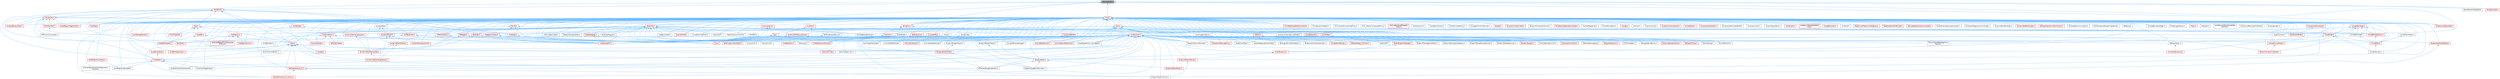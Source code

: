 digraph "ElementType.h"
{
 // INTERACTIVE_SVG=YES
 // LATEX_PDF_SIZE
  bgcolor="transparent";
  edge [fontname=Helvetica,fontsize=10,labelfontname=Helvetica,labelfontsize=10];
  node [fontname=Helvetica,fontsize=10,shape=box,height=0.2,width=0.4];
  Node1 [id="Node000001",label="ElementType.h",height=0.2,width=0.4,color="gray40", fillcolor="grey60", style="filled", fontcolor="black",tooltip=" "];
  Node1 -> Node2 [id="edge1_Node000001_Node000002",dir="back",color="steelblue1",style="solid",tooltip=" "];
  Node2 [id="Node000002",label="Array.h",height=0.2,width=0.4,color="red", fillcolor="#FFF0F0", style="filled",URL="$df/dd0/Array_8h.html",tooltip=" "];
  Node2 -> Node3 [id="edge2_Node000002_Node000003",dir="back",color="steelblue1",style="solid",tooltip=" "];
  Node3 [id="Node000003",label="ABTesting.h",height=0.2,width=0.4,color="grey40", fillcolor="white", style="filled",URL="$d6/dec/ABTesting_8h.html",tooltip=" "];
  Node2 -> Node4 [id="edge3_Node000002_Node000004",dir="back",color="steelblue1",style="solid",tooltip=" "];
  Node4 [id="Node000004",label="AIHelpers.h",height=0.2,width=0.4,color="grey40", fillcolor="white", style="filled",URL="$d1/d0d/AIHelpers_8h.html",tooltip=" "];
  Node2 -> Node5 [id="edge4_Node000002_Node000005",dir="back",color="steelblue1",style="solid",tooltip=" "];
  Node5 [id="Node000005",label="ActorElementEditorAssetData\lInterface.h",height=0.2,width=0.4,color="grey40", fillcolor="white", style="filled",URL="$d9/d7b/ActorElementEditorAssetDataInterface_8h.html",tooltip=" "];
  Node2 -> Node6 [id="edge5_Node000002_Node000006",dir="back",color="steelblue1",style="solid",tooltip=" "];
  Node6 [id="Node000006",label="ActorSoundParameterInterface.h",height=0.2,width=0.4,color="grey40", fillcolor="white", style="filled",URL="$de/d9f/ActorSoundParameterInterface_8h.html",tooltip=" "];
  Node2 -> Node7 [id="edge6_Node000002_Node000007",dir="back",color="steelblue1",style="solid",tooltip=" "];
  Node7 [id="Node000007",label="AndroidJavaEnv.h",height=0.2,width=0.4,color="grey40", fillcolor="white", style="filled",URL="$d6/d94/AndroidJavaEnv_8h.html",tooltip=" "];
  Node2 -> Node8 [id="edge7_Node000002_Node000008",dir="back",color="steelblue1",style="solid",tooltip=" "];
  Node8 [id="Node000008",label="AnimDataModelHasher.h",height=0.2,width=0.4,color="grey40", fillcolor="white", style="filled",URL="$d1/d21/AnimDataModelHasher_8h.html",tooltip=" "];
  Node2 -> Node9 [id="edge8_Node000002_Node000009",dir="back",color="steelblue1",style="solid",tooltip=" "];
  Node9 [id="Node000009",label="AnimDataModelNotifyCollector.h",height=0.2,width=0.4,color="red", fillcolor="#FFF0F0", style="filled",URL="$dc/d99/AnimDataModelNotifyCollector_8h.html",tooltip=" "];
  Node2 -> Node178 [id="edge9_Node000002_Node000178",dir="back",color="steelblue1",style="solid",tooltip=" "];
  Node178 [id="Node000178",label="AnimGraphAttributes.h",height=0.2,width=0.4,color="grey40", fillcolor="white", style="filled",URL="$d3/d40/AnimGraphAttributes_8h.html",tooltip=" "];
  Node2 -> Node179 [id="edge10_Node000002_Node000179",dir="back",color="steelblue1",style="solid",tooltip=" "];
  Node179 [id="Node000179",label="AnimNodeEditMode.h",height=0.2,width=0.4,color="grey40", fillcolor="white", style="filled",URL="$df/df6/AnimNodeEditMode_8h.html",tooltip=" "];
  Node2 -> Node180 [id="edge11_Node000002_Node000180",dir="back",color="steelblue1",style="solid",tooltip=" "];
  Node180 [id="Node000180",label="AnimSequenceHelpers.h",height=0.2,width=0.4,color="grey40", fillcolor="white", style="filled",URL="$dd/d12/AnimSequenceHelpers_8h.html",tooltip=" "];
  Node2 -> Node181 [id="edge12_Node000002_Node000181",dir="back",color="steelblue1",style="solid",tooltip=" "];
  Node181 [id="Node000181",label="App.h",height=0.2,width=0.4,color="red", fillcolor="#FFF0F0", style="filled",URL="$de/d8b/App_8h.html",tooltip=" "];
  Node181 -> Node183 [id="edge13_Node000181_Node000183",dir="back",color="steelblue1",style="solid",tooltip=" "];
  Node183 [id="Node000183",label="Core.h",height=0.2,width=0.4,color="red", fillcolor="#FFF0F0", style="filled",URL="$d6/dd7/Core_8h.html",tooltip=" "];
  Node181 -> Node189 [id="edge14_Node000181_Node000189",dir="back",color="steelblue1",style="solid",tooltip=" "];
  Node189 [id="Node000189",label="CoreSharedPCH.h",height=0.2,width=0.4,color="red", fillcolor="#FFF0F0", style="filled",URL="$d8/de5/CoreSharedPCH_8h.html",tooltip=" "];
  Node2 -> Node1000 [id="edge15_Node000002_Node001000",dir="back",color="steelblue1",style="solid",tooltip=" "];
  Node1000 [id="Node001000",label="ArchiveFindCulprit.h",height=0.2,width=0.4,color="red", fillcolor="#FFF0F0", style="filled",URL="$de/d30/ArchiveFindCulprit_8h.html",tooltip=" "];
  Node2 -> Node1001 [id="edge16_Node000002_Node001001",dir="back",color="steelblue1",style="solid",tooltip=" "];
  Node1001 [id="Node001001",label="ArchiveHasReferences.h",height=0.2,width=0.4,color="grey40", fillcolor="white", style="filled",URL="$d8/df1/ArchiveHasReferences_8h.html",tooltip=" "];
  Node2 -> Node1002 [id="edge17_Node000002_Node001002",dir="back",color="steelblue1",style="solid",tooltip=" "];
  Node1002 [id="Node001002",label="ArchiveLoadCompressedProxy.h",height=0.2,width=0.4,color="grey40", fillcolor="white", style="filled",URL="$d0/deb/ArchiveLoadCompressedProxy_8h.html",tooltip=" "];
  Node2 -> Node1003 [id="edge18_Node000002_Node001003",dir="back",color="steelblue1",style="solid",tooltip=" "];
  Node1003 [id="Node001003",label="ArchiveObjectCrc32.h",height=0.2,width=0.4,color="red", fillcolor="#FFF0F0", style="filled",URL="$d8/d12/ArchiveObjectCrc32_8h.html",tooltip=" "];
  Node2 -> Node1004 [id="edge19_Node000002_Node001004",dir="back",color="steelblue1",style="solid",tooltip=" "];
  Node1004 [id="Node001004",label="ArchiveSaveCompressedProxy.h",height=0.2,width=0.4,color="grey40", fillcolor="white", style="filled",URL="$d4/dee/ArchiveSaveCompressedProxy_8h.html",tooltip=" "];
  Node2 -> Node1005 [id="edge20_Node000002_Node001005",dir="back",color="steelblue1",style="solid",tooltip=" "];
  Node1005 [id="Node001005",label="ArchiveSerializedProperty\lChain.h",height=0.2,width=0.4,color="red", fillcolor="#FFF0F0", style="filled",URL="$d0/dd3/ArchiveSerializedPropertyChain_8h.html",tooltip=" "];
  Node2 -> Node1010 [id="edge21_Node000002_Node001010",dir="back",color="steelblue1",style="solid",tooltip=" "];
  Node1010 [id="Node001010",label="ArchiveShowReferences.h",height=0.2,width=0.4,color="red", fillcolor="#FFF0F0", style="filled",URL="$db/d28/ArchiveShowReferences_8h.html",tooltip=" "];
  Node2 -> Node1011 [id="edge22_Node000002_Node001011",dir="back",color="steelblue1",style="solid",tooltip=" "];
  Node1011 [id="Node001011",label="ArchiveStackTrace.h",height=0.2,width=0.4,color="grey40", fillcolor="white", style="filled",URL="$d9/d16/ArchiveStackTrace_8h.html",tooltip=" "];
  Node2 -> Node1012 [id="edge23_Node000002_Node001012",dir="back",color="steelblue1",style="solid",tooltip=" "];
  Node1012 [id="Node001012",label="ArchiveUObjectFromStructured\lArchive.h",height=0.2,width=0.4,color="red", fillcolor="#FFF0F0", style="filled",URL="$d2/d52/ArchiveUObjectFromStructuredArchive_8h.html",tooltip=" "];
  Node2 -> Node1013 [id="edge24_Node000002_Node001013",dir="back",color="steelblue1",style="solid",tooltip=" "];
  Node1013 [id="Node001013",label="ArrayBuilder.h",height=0.2,width=0.4,color="grey40", fillcolor="white", style="filled",URL="$d1/d4b/ArrayBuilder_8h.html",tooltip=" "];
  Node1013 -> Node183 [id="edge25_Node001013_Node000183",dir="back",color="steelblue1",style="solid",tooltip=" "];
  Node2 -> Node1014 [id="edge26_Node000002_Node001014",dir="back",color="steelblue1",style="solid",tooltip=" "];
  Node1014 [id="Node001014",label="ArrayReader.h",height=0.2,width=0.4,color="grey40", fillcolor="white", style="filled",URL="$d8/d40/ArrayReader_8h.html",tooltip=" "];
  Node1014 -> Node183 [id="edge27_Node001014_Node000183",dir="back",color="steelblue1",style="solid",tooltip=" "];
  Node2 -> Node1015 [id="edge28_Node000002_Node001015",dir="back",color="steelblue1",style="solid",tooltip=" "];
  Node1015 [id="Node001015",label="ArrayView.h",height=0.2,width=0.4,color="red", fillcolor="#FFF0F0", style="filled",URL="$d7/df4/ArrayView_8h.html",tooltip=" "];
  Node1015 -> Node8 [id="edge29_Node001015_Node000008",dir="back",color="steelblue1",style="solid",tooltip=" "];
  Node1015 -> Node1011 [id="edge30_Node001015_Node001011",dir="back",color="steelblue1",style="solid",tooltip=" "];
  Node1015 -> Node1019 [id="edge31_Node001015_Node001019",dir="back",color="steelblue1",style="solid",tooltip=" "];
  Node1019 [id="Node001019",label="AssetData.h",height=0.2,width=0.4,color="red", fillcolor="#FFF0F0", style="filled",URL="$d9/d19/AssetData_8h.html",tooltip=" "];
  Node1019 -> Node1039 [id="edge32_Node001019_Node001039",dir="back",color="steelblue1",style="solid",tooltip=" "];
  Node1039 [id="Node001039",label="AssetRegistryGenerator.h",height=0.2,width=0.4,color="grey40", fillcolor="white", style="filled",URL="$df/dd1/AssetRegistryGenerator_8h.html",tooltip=" "];
  Node1019 -> Node1041 [id="edge33_Node001019_Node001041",dir="back",color="steelblue1",style="solid",tooltip=" "];
  Node1041 [id="Node001041",label="AssetSourceFilenameCache.h",height=0.2,width=0.4,color="grey40", fillcolor="white", style="filled",URL="$dd/d16/AssetSourceFilenameCache_8h.html",tooltip=" "];
  Node1019 -> Node1057 [id="edge34_Node001019_Node001057",dir="back",color="steelblue1",style="solid",tooltip=" "];
  Node1057 [id="Node001057",label="CollectionDragDropOp.h",height=0.2,width=0.4,color="grey40", fillcolor="white", style="filled",URL="$d6/d23/CollectionDragDropOp_8h.html",tooltip=" "];
  Node1019 -> Node1195 [id="edge35_Node001019_Node001195",dir="back",color="steelblue1",style="solid",tooltip=" "];
  Node1195 [id="Node001195",label="EdGraphSchema_K2.h",height=0.2,width=0.4,color="red", fillcolor="#FFF0F0", style="filled",URL="$d0/dcf/EdGraphSchema__K2_8h.html",tooltip=" "];
  Node1195 -> Node1199 [id="edge36_Node001195_Node001199",dir="back",color="steelblue1",style="solid",tooltip=" "];
  Node1199 [id="Node001199",label="BlueprintTypePromotion.h",height=0.2,width=0.4,color="grey40", fillcolor="white", style="filled",URL="$d2/d23/BlueprintTypePromotion_8h.html",tooltip=" "];
  Node1195 -> Node1200 [id="edge37_Node001195_Node001200",dir="back",color="steelblue1",style="solid",tooltip=" "];
  Node1200 [id="Node001200",label="EdGraphSchema_K2_Actions.h",height=0.2,width=0.4,color="red", fillcolor="#FFF0F0", style="filled",URL="$d8/d9c/EdGraphSchema__K2__Actions_8h.html",tooltip=" "];
  Node1019 -> Node1359 [id="edge38_Node001019_Node001359",dir="back",color="steelblue1",style="solid",tooltip=" "];
  Node1359 [id="Node001359",label="ExternalObjectAndActorDependency\lGatherer.h",height=0.2,width=0.4,color="grey40", fillcolor="white", style="filled",URL="$d3/d4e/ExternalObjectAndActorDependencyGatherer_8h.html",tooltip=" "];
  Node1015 -> Node1521 [id="edge39_Node001015_Node001521",dir="back",color="steelblue1",style="solid",tooltip=" "];
  Node1521 [id="Node001521",label="AsyncLoading2.h",height=0.2,width=0.4,color="red", fillcolor="#FFF0F0", style="filled",URL="$dd/db7/AsyncLoading2_8h.html",tooltip=" "];
  Node1015 -> Node1551 [id="edge40_Node001015_Node001551",dir="back",color="steelblue1",style="solid",tooltip=" "];
  Node1551 [id="Node001551",label="BezierChannelCurveModel.h",height=0.2,width=0.4,color="red", fillcolor="#FFF0F0", style="filled",URL="$d3/d63/BezierChannelCurveModel_8h.html",tooltip=" "];
  Node1015 -> Node1555 [id="edge41_Node001015_Node001555",dir="back",color="steelblue1",style="solid",tooltip=" "];
  Node1555 [id="Node001555",label="BlueprintAssetHandler.h",height=0.2,width=0.4,color="grey40", fillcolor="white", style="filled",URL="$d0/d84/BlueprintAssetHandler_8h.html",tooltip=" "];
  Node1015 -> Node1557 [id="edge42_Node001015_Node001557",dir="back",color="steelblue1",style="solid",tooltip=" "];
  Node1557 [id="Node001557",label="BoolPropertyTrackEditor.h",height=0.2,width=0.4,color="red", fillcolor="#FFF0F0", style="filled",URL="$db/d07/BoolPropertyTrackEditor_8h.html",tooltip=" "];
  Node1015 -> Node1559 [id="edge43_Node001015_Node001559",dir="back",color="steelblue1",style="solid",tooltip=" "];
  Node1559 [id="Node001559",label="BulkDataRegistry.h",height=0.2,width=0.4,color="grey40", fillcolor="white", style="filled",URL="$da/db4/BulkDataRegistry_8h.html",tooltip=" "];
  Node1015 -> Node1781 [id="edge44_Node001015_Node001781",dir="back",color="steelblue1",style="solid",tooltip=" "];
  Node1781 [id="Node001781",label="CategoryModel.h",height=0.2,width=0.4,color="grey40", fillcolor="white", style="filled",URL="$db/dfe/CategoryModel_8h.html",tooltip=" "];
  Node1015 -> Node3023 [id="edge45_Node001015_Node003023",dir="back",color="steelblue1",style="solid",tooltip=" "];
  Node3023 [id="Node003023",label="ChannelCurveModel.h",height=0.2,width=0.4,color="red", fillcolor="#FFF0F0", style="filled",URL="$de/dfa/ChannelCurveModel_8h.html",tooltip=" "];
  Node3023 -> Node1551 [id="edge46_Node003023_Node001551",dir="back",color="steelblue1",style="solid",tooltip=" "];
  Node1015 -> Node1782 [id="edge47_Node001015_Node001782",dir="back",color="steelblue1",style="solid",tooltip=" "];
  Node1782 [id="Node001782",label="ChannelModel.h",height=0.2,width=0.4,color="red", fillcolor="#FFF0F0", style="filled",URL="$de/d30/ChannelModel_8h.html",tooltip=" "];
  Node1015 -> Node4208 [id="edge48_Node001015_Node004208",dir="back",color="steelblue1",style="solid",tooltip=" "];
  Node4208 [id="Node004208",label="CompositeBuffer.h",height=0.2,width=0.4,color="red", fillcolor="#FFF0F0", style="filled",URL="$da/d4b/CompositeBuffer_8h.html",tooltip=" "];
  Node4208 -> Node1605 [id="edge49_Node004208_Node001605",dir="back",color="steelblue1",style="solid",tooltip=" "];
  Node1605 [id="Node001605",label="CompactBinaryPackage.h",height=0.2,width=0.4,color="grey40", fillcolor="white", style="filled",URL="$de/d7e/CompactBinaryPackage_8h.html",tooltip=" "];
  Node1015 -> Node3025 [id="edge50_Node001015_Node003025",dir="back",color="steelblue1",style="solid",tooltip=" "];
  Node3025 [id="Node003025",label="ConstraintChannelCurveModel.h",height=0.2,width=0.4,color="grey40", fillcolor="white", style="filled",URL="$d9/d5f/ConstraintChannelCurveModel_8h.html",tooltip=" "];
  Node1015 -> Node4213 [id="edge51_Node001015_Node004213",dir="back",color="steelblue1",style="solid",tooltip=" "];
  Node4213 [id="Node004213",label="ConvexHull2.h",height=0.2,width=0.4,color="grey40", fillcolor="white", style="filled",URL="$df/dc5/ConvexHull2_8h.html",tooltip=" "];
  Node1015 -> Node4214 [id="edge52_Node001015_Node004214",dir="back",color="steelblue1",style="solid",tooltip=" "];
  Node4214 [id="Node004214",label="ConvexHull3.h",height=0.2,width=0.4,color="grey40", fillcolor="white", style="filled",URL="$d2/d83/ConvexHull3_8h.html",tooltip=" "];
  Node1015 -> Node1564 [id="edge53_Node001015_Node001564",dir="back",color="steelblue1",style="solid",tooltip=" "];
  Node1564 [id="Node001564",label="CookPackageSplitter.h",height=0.2,width=0.4,color="red", fillcolor="#FFF0F0", style="filled",URL="$da/db3/CookPackageSplitter_8h.html",tooltip=" "];
  Node1015 -> Node183 [id="edge54_Node001015_Node000183",dir="back",color="steelblue1",style="solid",tooltip=" "];
  Node1015 -> Node1613 [id="edge55_Node001015_Node001613",dir="back",color="steelblue1",style="solid",tooltip=" "];
  Node1613 [id="Node001613",label="CoreDelegates.h",height=0.2,width=0.4,color="red", fillcolor="#FFF0F0", style="filled",URL="$d9/dc2/CoreDelegates_8h.html",tooltip=" "];
  Node1613 -> Node183 [id="edge56_Node001613_Node000183",dir="back",color="steelblue1",style="solid",tooltip=" "];
  Node1613 -> Node189 [id="edge57_Node001613_Node000189",dir="back",color="steelblue1",style="solid",tooltip=" "];
  Node1015 -> Node4215 [id="edge58_Node001015_Node004215",dir="back",color="steelblue1",style="solid",tooltip=" "];
  Node4215 [id="Node004215",label="CoreRedirects.h",height=0.2,width=0.4,color="red", fillcolor="#FFF0F0", style="filled",URL="$d1/d15/CoreRedirects_8h.html",tooltip=" "];
  Node1015 -> Node189 [id="edge59_Node001015_Node000189",dir="back",color="steelblue1",style="solid",tooltip=" "];
  Node1015 -> Node1645 [id="edge60_Node001015_Node001645",dir="back",color="steelblue1",style="solid",tooltip=" "];
  Node1645 [id="Node001645",label="CurveEditor.h",height=0.2,width=0.4,color="red", fillcolor="#FFF0F0", style="filled",URL="$d1/d27/CurveEditor_8h.html",tooltip=" "];
  Node1645 -> Node1655 [id="edge61_Node001645_Node001655",dir="back",color="steelblue1",style="solid",tooltip=" "];
  Node1655 [id="Node001655",label="CurveEditorUtils.h",height=0.2,width=0.4,color="grey40", fillcolor="white", style="filled",URL="$d3/d81/CurveEditorUtils_8h.html",tooltip=" "];
  Node1015 -> Node4216 [id="edge62_Node001015_Node004216",dir="back",color="steelblue1",style="solid",tooltip=" "];
  Node4216 [id="Node004216",label="CurveEditorSelection.h",height=0.2,width=0.4,color="red", fillcolor="#FFF0F0", style="filled",URL="$d3/def/CurveEditorSelection_8h.html",tooltip=" "];
  Node4216 -> Node1645 [id="edge63_Node004216_Node001645",dir="back",color="steelblue1",style="solid",tooltip=" "];
  Node1015 -> Node4218 [id="edge64_Node001015_Node004218",dir="back",color="steelblue1",style="solid",tooltip=" "];
  Node4218 [id="Node004218",label="CurveEditorTree.h",height=0.2,width=0.4,color="grey40", fillcolor="white", style="filled",URL="$dc/d32/CurveEditorTree_8h.html",tooltip=" "];
  Node4218 -> Node1645 [id="edge65_Node004218_Node001645",dir="back",color="steelblue1",style="solid",tooltip=" "];
  Node1015 -> Node4219 [id="edge66_Node001015_Node004219",dir="back",color="steelblue1",style="solid",tooltip=" "];
  Node4219 [id="Node004219",label="CurveEditorTreeFilter.h",height=0.2,width=0.4,color="grey40", fillcolor="white", style="filled",URL="$d6/dcd/CurveEditorTreeFilter_8h.html",tooltip=" "];
  Node1015 -> Node3026 [id="edge67_Node001015_Node003026",dir="back",color="steelblue1",style="solid",tooltip=" "];
  Node3026 [id="Node003026",label="CurveModel.h",height=0.2,width=0.4,color="red", fillcolor="#FFF0F0", style="filled",URL="$de/d1c/CurveModel_8h.html",tooltip=" "];
  Node3026 -> Node3023 [id="edge68_Node003026_Node003023",dir="back",color="steelblue1",style="solid",tooltip=" "];
  Node3026 -> Node1645 [id="edge69_Node003026_Node001645",dir="back",color="steelblue1",style="solid",tooltip=" "];
  Node3026 -> Node1655 [id="edge70_Node003026_Node001655",dir="back",color="steelblue1",style="solid",tooltip=" "];
  Node1015 -> Node4220 [id="edge71_Node001015_Node004220",dir="back",color="steelblue1",style="solid",tooltip=" "];
  Node4220 [id="Node004220",label="Delaunay2.h",height=0.2,width=0.4,color="grey40", fillcolor="white", style="filled",URL="$d2/d4c/Delaunay2_8h.html",tooltip=" "];
  Node1015 -> Node4221 [id="edge72_Node001015_Node004221",dir="back",color="steelblue1",style="solid",tooltip=" "];
  Node4221 [id="Node004221",label="Delaunay3.h",height=0.2,width=0.4,color="grey40", fillcolor="white", style="filled",URL="$d1/d5b/Delaunay3_8h.html",tooltip=" "];
  Node1015 -> Node4222 [id="edge73_Node001015_Node004222",dir="back",color="steelblue1",style="solid",tooltip=" "];
  Node4222 [id="Node004222",label="DetectExteriorVisibility.h",height=0.2,width=0.4,color="grey40", fillcolor="white", style="filled",URL="$da/d70/DetectExteriorVisibility_8h.html",tooltip=" "];
  Node1015 -> Node4223 [id="edge74_Node001015_Node004223",dir="back",color="steelblue1",style="solid",tooltip=" "];
  Node4223 [id="Node004223",label="DynamicMesh3.h",height=0.2,width=0.4,color="red", fillcolor="#FFF0F0", style="filled",URL="$d5/d34/DynamicMesh3_8h.html",tooltip=" "];
  Node4223 -> Node4226 [id="edge75_Node004223_Node004226",dir="back",color="steelblue1",style="solid",tooltip=" "];
  Node4226 [id="Node004226",label="ConvexDecomposition3.h",height=0.2,width=0.4,color="red", fillcolor="#FFF0F0", style="filled",URL="$d4/d2b/ConvexDecomposition3_8h.html",tooltip=" "];
  Node4223 -> Node4232 [id="edge76_Node004223_Node004232",dir="back",color="steelblue1",style="solid",tooltip=" "];
  Node4232 [id="Node004232",label="DynamicMeshChangeTracker.h",height=0.2,width=0.4,color="red", fillcolor="#FFF0F0", style="filled",URL="$dd/df0/DynamicMeshChangeTracker_8h.html",tooltip=" "];
  Node4223 -> Node4284 [id="edge77_Node004223_Node004284",dir="back",color="steelblue1",style="solid",tooltip=" "];
  Node4284 [id="Node004284",label="DynamicMeshOverlay.h",height=0.2,width=0.4,color="red", fillcolor="#FFF0F0", style="filled",URL="$de/d26/DynamicMeshOverlay_8h.html",tooltip=" "];
  Node4284 -> Node4231 [id="edge78_Node004284_Node004231",dir="back",color="steelblue1",style="solid",tooltip=" "];
  Node4231 [id="Node004231",label="DynamicMeshAttributeSet.h",height=0.2,width=0.4,color="red", fillcolor="#FFF0F0", style="filled",URL="$d1/d88/DynamicMeshAttributeSet_8h.html",tooltip=" "];
  Node4231 -> Node4232 [id="edge79_Node004231_Node004232",dir="back",color="steelblue1",style="solid",tooltip=" "];
  Node4284 -> Node4232 [id="edge80_Node004284_Node004232",dir="back",color="steelblue1",style="solid",tooltip=" "];
  Node1015 -> Node4231 [id="edge81_Node001015_Node004231",dir="back",color="steelblue1",style="solid",tooltip=" "];
  Node1015 -> Node4284 [id="edge82_Node001015_Node004284",dir="back",color="steelblue1",style="solid",tooltip=" "];
  Node1015 -> Node4278 [id="edge83_Node001015_Node004278",dir="back",color="steelblue1",style="solid",tooltip=" "];
  Node4278 [id="Node004278",label="DynamicMeshSculptLayers.h",height=0.2,width=0.4,color="red", fillcolor="#FFF0F0", style="filled",URL="$da/df3/DynamicMeshSculptLayers_8h.html",tooltip=" "];
  Node4278 -> Node4231 [id="edge84_Node004278_Node004231",dir="back",color="steelblue1",style="solid",tooltip=" "];
  Node1015 -> Node1200 [id="edge85_Node001015_Node001200",dir="back",color="steelblue1",style="solid",tooltip=" "];
  Node1015 -> Node4359 [id="edge86_Node001015_Node004359",dir="back",color="steelblue1",style="solid",tooltip=" "];
  Node4359 [id="Node004359",label="FileHelper.h",height=0.2,width=0.4,color="red", fillcolor="#FFF0F0", style="filled",URL="$d8/dfe/FileHelper_8h.html",tooltip=" "];
  Node4359 -> Node183 [id="edge87_Node004359_Node000183",dir="back",color="steelblue1",style="solid",tooltip=" "];
  Node4359 -> Node189 [id="edge88_Node004359_Node000189",dir="back",color="steelblue1",style="solid",tooltip=" "];
  Node1015 -> Node4362 [id="edge89_Node001015_Node004362",dir="back",color="steelblue1",style="solid",tooltip=" "];
  Node4362 [id="Node004362",label="FileRegions.h",height=0.2,width=0.4,color="red", fillcolor="#FFF0F0", style="filled",URL="$d0/d11/FileRegions_8h.html",tooltip=" "];
  Node4362 -> Node1012 [id="edge90_Node004362_Node001012",dir="back",color="steelblue1",style="solid",tooltip=" "];
  Node4362 -> Node2502 [id="edge91_Node004362_Node002502",dir="back",color="steelblue1",style="solid",tooltip=" "];
  Node2502 [id="Node002502",label="BulkData.h",height=0.2,width=0.4,color="red", fillcolor="#FFF0F0", style="filled",URL="$d4/d8e/BulkData_8h.html",tooltip=" "];
  Node4362 -> Node4363 [id="edge92_Node004362_Node004363",dir="back",color="steelblue1",style="solid",tooltip=" "];
  Node4363 [id="Node004363",label="FileRegionArchive.h",height=0.2,width=0.4,color="red", fillcolor="#FFF0F0", style="filled",URL="$d1/dfe/FileRegionArchive_8h.html",tooltip=" "];
  Node1015 -> Node6842 [id="edge93_Node001015_Node006842",dir="back",color="steelblue1",style="solid",tooltip=" "];
  Node6842 [id="Node006842",label="FindReferencersArchive.h",height=0.2,width=0.4,color="red", fillcolor="#FFF0F0", style="filled",URL="$d5/d8f/FindReferencersArchive_8h.html",tooltip=" "];
  Node1015 -> Node7940 [id="edge94_Node001015_Node007940",dir="back",color="steelblue1",style="solid",tooltip=" "];
  Node7940 [id="Node007940",label="FitKDOP3.h",height=0.2,width=0.4,color="grey40", fillcolor="white", style="filled",URL="$d8/ded/FitKDOP3_8h.html",tooltip=" "];
  Node1015 -> Node8372 [id="edge95_Node001015_Node008372",dir="back",color="steelblue1",style="solid",tooltip=" "];
  Node8372 [id="Node008372",label="GraphConvert.h",height=0.2,width=0.4,color="grey40", fillcolor="white", style="filled",URL="$d8/d11/GraphConvert_8h.html",tooltip=" "];
  Node2 -> Node4560 [id="edge96_Node000002_Node004560",dir="back",color="steelblue1",style="solid",tooltip=" "];
  Node4560 [id="Node004560",label="AssetBundleData.h",height=0.2,width=0.4,color="red", fillcolor="#FFF0F0", style="filled",URL="$df/d47/AssetBundleData_8h.html",tooltip=" "];
  Node4560 -> Node1019 [id="edge97_Node004560_Node001019",dir="back",color="steelblue1",style="solid",tooltip=" "];
  Node2 -> Node1019 [id="edge98_Node000002_Node001019",dir="back",color="steelblue1",style="solid",tooltip=" "];
  Node2 -> Node4537 [id="edge99_Node000002_Node004537",dir="back",color="steelblue1",style="solid",tooltip=" "];
  Node4537 [id="Node004537",label="AssetImportTask.h",height=0.2,width=0.4,color="grey40", fillcolor="white", style="filled",URL="$d7/d65/AssetImportTask_8h.html",tooltip=" "];
  Node2 -> Node4578 [id="edge100_Node000002_Node004578",dir="back",color="steelblue1",style="solid",tooltip=" "];
  Node4578 [id="Node004578",label="AssetManagerTypes.h",height=0.2,width=0.4,color="red", fillcolor="#FFF0F0", style="filled",URL="$d6/d98/AssetManagerTypes_8h.html",tooltip=" "];
  Node2 -> Node1039 [id="edge101_Node000002_Node001039",dir="back",color="steelblue1",style="solid",tooltip=" "];
  Node2 -> Node6420 [id="edge102_Node000002_Node006420",dir="back",color="steelblue1",style="solid",tooltip=" "];
  Node6420 [id="Node006420",label="AssetRegistryInterface.h",height=0.2,width=0.4,color="red", fillcolor="#FFF0F0", style="filled",URL="$d5/d26/AssetRegistryInterface_8h.html",tooltip=" "];
  Node6420 -> Node1039 [id="edge103_Node006420_Node001039",dir="back",color="steelblue1",style="solid",tooltip=" "];
  Node2 -> Node4366 [id="edge104_Node000002_Node004366",dir="back",color="steelblue1",style="solid",tooltip=" "];
  Node4366 [id="Node004366",label="AssetRegistryTagsContext.h",height=0.2,width=0.4,color="red", fillcolor="#FFF0F0", style="filled",URL="$d1/d74/AssetRegistryTagsContext_8h.html",tooltip=" "];
  Node2 -> Node1041 [id="edge105_Node000002_Node001041",dir="back",color="steelblue1",style="solid",tooltip=" "];
  Node2 -> Node6593 [id="edge106_Node000002_Node006593",dir="back",color="steelblue1",style="solid",tooltip=" "];
  Node6593 [id="Node006593",label="AssetTypeActions_SoundBase.h",height=0.2,width=0.4,color="grey40", fillcolor="white", style="filled",URL="$db/d4e/AssetTypeActions__SoundBase_8h.html",tooltip=" "];
  Node2 -> Node1521 [id="edge107_Node000002_Node001521",dir="back",color="steelblue1",style="solid",tooltip=" "];
  Node2 -> Node6819 [id="edge108_Node000002_Node006819",dir="back",color="steelblue1",style="solid",tooltip=" "];
  Node6819 [id="Node006819",label="AudioAnalytics.h",height=0.2,width=0.4,color="grey40", fillcolor="white", style="filled",URL="$dc/d3f/AudioAnalytics_8h.html",tooltip=" "];
  Node2 -> Node861 [id="edge109_Node000002_Node000861",dir="back",color="steelblue1",style="solid",tooltip=" "];
  Node861 [id="Node000861",label="AudioEditorModule.h",height=0.2,width=0.4,color="grey40", fillcolor="white", style="filled",URL="$d4/d28/AudioEditorModule_8h.html",tooltip=" "];
  Node2 -> Node6421 [id="edge110_Node000002_Node006421",dir="back",color="steelblue1",style="solid",tooltip=" "];
  Node6421 [id="Node006421",label="AudioFormatSettings.h",height=0.2,width=0.4,color="grey40", fillcolor="white", style="filled",URL="$d7/d79/AudioFormatSettings_8h.html",tooltip=" "];
  Node2 -> Node4540 [id="edge111_Node000002_Node004540",dir="back",color="steelblue1",style="solid",tooltip=" "];
  Node4540 [id="Node004540",label="AutomatedAssetImportData.h",height=0.2,width=0.4,color="grey40", fillcolor="white", style="filled",URL="$dd/d4f/AutomatedAssetImportData_8h.html",tooltip=" "];
  Node2 -> Node8392 [id="edge112_Node000002_Node008392",dir="back",color="steelblue1",style="solid",tooltip=" "];
  Node8392 [id="Node008392",label="AverageOverlayToVertices.h",height=0.2,width=0.4,color="grey40", fillcolor="white", style="filled",URL="$d8/d66/AverageOverlayToVertices_8h.html",tooltip=" "];
  Node2 -> Node863 [id="edge113_Node000002_Node000863",dir="back",color="steelblue1",style="solid",tooltip=" "];
  Node863 [id="Node000863",label="BPVariableDragDropAction.h",height=0.2,width=0.4,color="grey40", fillcolor="white", style="filled",URL="$dd/d23/BPVariableDragDropAction_8h.html",tooltip=" "];
  Node2 -> Node8393 [id="edge114_Node000002_Node008393",dir="back",color="steelblue1",style="solid",tooltip=" "];
  Node8393 [id="Node008393",label="Base64.h",height=0.2,width=0.4,color="red", fillcolor="#FFF0F0", style="filled",URL="$d1/dbd/Base64_8h.html",tooltip=" "];
  Node2 -> Node1551 [id="edge115_Node000002_Node001551",dir="back",color="steelblue1",style="solid",tooltip=" "];
  Node2 -> Node8394 [id="edge116_Node000002_Node008394",dir="back",color="steelblue1",style="solid",tooltip=" "];
  Node8394 [id="Node008394",label="BinaryArchiveFormatter.h",height=0.2,width=0.4,color="red", fillcolor="#FFF0F0", style="filled",URL="$d2/d01/BinaryArchiveFormatter_8h.html",tooltip=" "];
  Node2 -> Node1791 [id="edge117_Node000002_Node001791",dir="back",color="steelblue1",style="solid",tooltip=" "];
  Node1791 [id="Node001791",label="BindingLifetimeTrackEditor.h",height=0.2,width=0.4,color="grey40", fillcolor="white", style="filled",URL="$db/d3c/BindingLifetimeTrackEditor_8h.html",tooltip=" "];
  Node2 -> Node8497 [id="edge118_Node000002_Node008497",dir="back",color="steelblue1",style="solid",tooltip=" "];
  Node8497 [id="Node008497",label="BitReader.h",height=0.2,width=0.4,color="red", fillcolor="#FFF0F0", style="filled",URL="$dd/d8b/BitReader_8h.html",tooltip=" "];
  Node8497 -> Node183 [id="edge119_Node008497_Node000183",dir="back",color="steelblue1",style="solid",tooltip=" "];
  Node8497 -> Node5158 [id="edge120_Node008497_Node005158",dir="back",color="steelblue1",style="solid",tooltip=" "];
  Node5158 [id="Node005158",label="CoreNet.h",height=0.2,width=0.4,color="red", fillcolor="#FFF0F0", style="filled",URL="$da/d1a/CoreNet_8h.html",tooltip=" "];
  Node8497 -> Node189 [id="edge121_Node008497_Node000189",dir="back",color="steelblue1",style="solid",tooltip=" "];
  Node2 -> Node8499 [id="edge122_Node000002_Node008499",dir="back",color="steelblue1",style="solid",tooltip=" "];
  Node8499 [id="Node008499",label="BitWriter.h",height=0.2,width=0.4,color="red", fillcolor="#FFF0F0", style="filled",URL="$d5/d10/BitWriter_8h.html",tooltip=" "];
  Node8499 -> Node183 [id="edge123_Node008499_Node000183",dir="back",color="steelblue1",style="solid",tooltip=" "];
  Node8499 -> Node5158 [id="edge124_Node008499_Node005158",dir="back",color="steelblue1",style="solid",tooltip=" "];
  Node8499 -> Node189 [id="edge125_Node008499_Node000189",dir="back",color="steelblue1",style="solid",tooltip=" "];
  Node2 -> Node4442 [id="edge126_Node000002_Node004442",dir="back",color="steelblue1",style="solid",tooltip=" "];
  Node4442 [id="Node004442",label="BlueprintActionDatabase.h",height=0.2,width=0.4,color="red", fillcolor="#FFF0F0", style="filled",URL="$d4/dae/BlueprintActionDatabase_8h.html",tooltip=" "];
  Node4442 -> Node1199 [id="edge127_Node004442_Node001199",dir="back",color="steelblue1",style="solid",tooltip=" "];
  Node2 -> Node2854 [id="edge128_Node000002_Node002854",dir="back",color="steelblue1",style="solid",tooltip=" "];
  Node2854 [id="Node002854",label="BlueprintActionFilter.h",height=0.2,width=0.4,color="red", fillcolor="#FFF0F0", style="filled",URL="$d5/d2a/BlueprintActionFilter_8h.html",tooltip=" "];
  Node2854 -> Node864 [id="edge129_Node002854_Node000864",dir="back",color="steelblue1",style="solid",tooltip=" "];
  Node864 [id="Node000864",label="BlueprintDragDropMenuItem.h",height=0.2,width=0.4,color="grey40", fillcolor="white", style="filled",URL="$dc/deb/BlueprintDragDropMenuItem_8h.html",tooltip=" "];
  Node2 -> Node1062 [id="edge130_Node000002_Node001062",dir="back",color="steelblue1",style="solid",tooltip=" "];
  Node1062 [id="Node001062",label="BlueprintActionMenuBuilder.h",height=0.2,width=0.4,color="grey40", fillcolor="white", style="filled",URL="$dd/dea/BlueprintActionMenuBuilder_8h.html",tooltip=" "];
  Node2 -> Node1063 [id="edge131_Node000002_Node001063",dir="back",color="steelblue1",style="solid",tooltip=" "];
  Node1063 [id="Node001063",label="BlueprintActionMenuItem.h",height=0.2,width=0.4,color="grey40", fillcolor="white", style="filled",URL="$d8/dca/BlueprintActionMenuItem_8h.html",tooltip=" "];
  Node2 -> Node1555 [id="edge132_Node000002_Node001555",dir="back",color="steelblue1",style="solid",tooltip=" "];
  Node2 -> Node4542 [id="edge133_Node000002_Node004542",dir="back",color="steelblue1",style="solid",tooltip=" "];
  Node4542 [id="Node004542",label="BlueprintCompilerExtension.h",height=0.2,width=0.4,color="grey40", fillcolor="white", style="filled",URL="$d3/dc0/BlueprintCompilerExtension_8h.html",tooltip=" "];
  Node2 -> Node864 [id="edge134_Node000002_Node000864",dir="back",color="steelblue1",style="solid",tooltip=" "];
  Node2 -> Node862 [id="edge135_Node000002_Node000862",dir="back",color="steelblue1",style="solid",tooltip=" "];
  Node862 [id="Node000862",label="BlueprintEditor.h",height=0.2,width=0.4,color="red", fillcolor="#FFF0F0", style="filled",URL="$df/d7d/BlueprintEditor_8h.html",tooltip=" "];
  Node862 -> Node863 [id="edge136_Node000862_Node000863",dir="back",color="steelblue1",style="solid",tooltip=" "];
  Node862 -> Node864 [id="edge137_Node000862_Node000864",dir="back",color="steelblue1",style="solid",tooltip=" "];
  Node862 -> Node865 [id="edge138_Node000862_Node000865",dir="back",color="steelblue1",style="solid",tooltip=" "];
  Node865 [id="Node000865",label="BlueprintEditorModes.h",height=0.2,width=0.4,color="red", fillcolor="#FFF0F0", style="filled",URL="$d9/d70/BlueprintEditorModes_8h.html",tooltip=" "];
  Node2 -> Node865 [id="edge139_Node000002_Node000865",dir="back",color="steelblue1",style="solid",tooltip=" "];
  Node2 -> Node874 [id="edge140_Node000002_Node000874",dir="back",color="steelblue1",style="solid",tooltip=" "];
  Node874 [id="Node000874",label="BlueprintEditorModule.h",height=0.2,width=0.4,color="grey40", fillcolor="white", style="filled",URL="$df/d39/BlueprintEditorModule_8h.html",tooltip=" "];
  Node874 -> Node862 [id="edge141_Node000874_Node000862",dir="back",color="steelblue1",style="solid",tooltip=" "];
  Node2 -> Node1337 [id="edge142_Node000002_Node001337",dir="back",color="steelblue1",style="solid",tooltip=" "];
  Node1337 [id="Node001337",label="BlueprintEditorSettings.h",height=0.2,width=0.4,color="red", fillcolor="#FFF0F0", style="filled",URL="$d4/dbc/BlueprintEditorSettings_8h.html",tooltip=" "];
  Node1337 -> Node1199 [id="edge143_Node001337_Node001199",dir="back",color="steelblue1",style="solid",tooltip=" "];
  Node2 -> Node6618 [id="edge144_Node000002_Node006618",dir="back",color="steelblue1",style="solid",tooltip=" "];
  Node6618 [id="Node006618",label="BlueprintGraphModule.h",height=0.2,width=0.4,color="grey40", fillcolor="white", style="filled",URL="$d8/d11/BlueprintGraphModule_8h.html",tooltip=" "];
  Node6618 -> Node2854 [id="edge145_Node006618_Node002854",dir="back",color="steelblue1",style="solid",tooltip=" "];
  Node2 -> Node5983 [id="edge146_Node000002_Node005983",dir="back",color="steelblue1",style="solid",tooltip=" "];
  Node5983 [id="Node005983",label="BlueprintManagedListDetails.h",height=0.2,width=0.4,color="grey40", fillcolor="white", style="filled",URL="$da/d22/BlueprintManagedListDetails_8h.html",tooltip=" "];
  Node2 -> Node4543 [id="edge147_Node000002_Node004543",dir="back",color="steelblue1",style="solid",tooltip=" "];
  Node4543 [id="Node004543",label="BlueprintNamespaceRegistry.h",height=0.2,width=0.4,color="grey40", fillcolor="white", style="filled",URL="$dc/dc7/BlueprintNamespaceRegistry_8h.html",tooltip=" "];
  Node2 -> Node2858 [id="edge148_Node000002_Node002858",dir="back",color="steelblue1",style="solid",tooltip=" "];
  Node2858 [id="Node002858",label="BlueprintNodeTemplateCache.h",height=0.2,width=0.4,color="grey40", fillcolor="white", style="filled",URL="$d7/d87/BlueprintNodeTemplateCache_8h.html",tooltip=" "];
  Node2 -> Node1065 [id="edge149_Node000002_Node001065",dir="back",color="steelblue1",style="solid",tooltip=" "];
  Node1065 [id="Node001065",label="BlueprintPaletteFavorites.h",height=0.2,width=0.4,color="grey40", fillcolor="white", style="filled",URL="$dd/d5a/BlueprintPaletteFavorites_8h.html",tooltip=" "];
  Node2 -> Node4544 [id="edge150_Node000002_Node004544",dir="back",color="steelblue1",style="solid",tooltip=" "];
  Node4544 [id="Node004544",label="BlueprintSupport.h",height=0.2,width=0.4,color="red", fillcolor="#FFF0F0", style="filled",URL="$d1/d6c/BlueprintSupport_8h.html",tooltip=" "];
  Node2 -> Node1199 [id="edge151_Node000002_Node001199",dir="back",color="steelblue1",style="solid",tooltip=" "];
  Node2 -> Node1557 [id="edge152_Node000002_Node001557",dir="back",color="steelblue1",style="solid",tooltip=" "];
  Node2 -> Node6432 [id="edge153_Node000002_Node006432",dir="back",color="steelblue1",style="solid",tooltip=" "];
  Node6432 [id="Node006432",label="Box2D.h",height=0.2,width=0.4,color="red", fillcolor="#FFF0F0", style="filled",URL="$d3/d1c/Box2D_8h.html",tooltip=" "];
  Node6432 -> Node4557 [id="edge154_Node006432_Node004557",dir="back",color="steelblue1",style="solid",tooltip=" "];
  Node4557 [id="Node004557",label="Class.h",height=0.2,width=0.4,color="red", fillcolor="#FFF0F0", style="filled",URL="$d4/d05/Class_8h.html",tooltip=" "];
  Node4557 -> Node4560 [id="edge155_Node004557_Node004560",dir="back",color="steelblue1",style="solid",tooltip=" "];
  Node4557 -> Node1019 [id="edge156_Node004557_Node001019",dir="back",color="steelblue1",style="solid",tooltip=" "];
  Node4557 -> Node4578 [id="edge157_Node004557_Node004578",dir="back",color="steelblue1",style="solid",tooltip=" "];
  Node4557 -> Node863 [id="edge158_Node004557_Node000863",dir="back",color="steelblue1",style="solid",tooltip=" "];
  Node4557 -> Node2854 [id="edge159_Node004557_Node002854",dir="back",color="steelblue1",style="solid",tooltip=" "];
  Node4557 -> Node1337 [id="edge160_Node004557_Node001337",dir="back",color="steelblue1",style="solid",tooltip=" "];
  Node4557 -> Node3730 [id="edge161_Node004557_Node003730",dir="back",color="steelblue1",style="solid",tooltip=" "];
  Node3730 [id="Node003730",label="BuiltInChannelEditors.h",height=0.2,width=0.4,color="grey40", fillcolor="white", style="filled",URL="$df/daf/BuiltInChannelEditors_8h.html",tooltip=" "];
  Node4557 -> Node4764 [id="edge162_Node004557_Node004764",dir="back",color="steelblue1",style="solid",tooltip=" "];
  Node4764 [id="Node004764",label="ClassIconFinder.h",height=0.2,width=0.4,color="red", fillcolor="#FFF0F0", style="filled",URL="$dc/d62/ClassIconFinder_8h.html",tooltip=" "];
  Node4557 -> Node5158 [id="edge163_Node004557_Node005158",dir="back",color="steelblue1",style="solid",tooltip=" "];
  Node4557 -> Node1195 [id="edge164_Node004557_Node001195",dir="back",color="steelblue1",style="solid",tooltip=" "];
  Node4557 -> Node1200 [id="edge165_Node004557_Node001200",dir="back",color="steelblue1",style="solid",tooltip=" "];
  Node4557 -> Node5181 [id="edge166_Node004557_Node005181",dir="back",color="steelblue1",style="solid",tooltip=" "];
  Node5181 [id="Node005181",label="EditorCategoryUtils.h",height=0.2,width=0.4,color="grey40", fillcolor="white", style="filled",URL="$d9/d6e/EditorCategoryUtils_8h.html",tooltip=" "];
  Node6432 -> Node183 [id="edge167_Node006432_Node000183",dir="back",color="steelblue1",style="solid",tooltip=" "];
  Node6432 -> Node6521 [id="edge168_Node006432_Node006521",dir="back",color="steelblue1",style="solid",tooltip=" "];
  Node6521 [id="Node006521",label="CoreMinimal.h",height=0.2,width=0.4,color="red", fillcolor="#FFF0F0", style="filled",URL="$d7/d67/CoreMinimal_8h.html",tooltip=" "];
  Node6521 -> Node178 [id="edge169_Node006521_Node000178",dir="back",color="steelblue1",style="solid",tooltip=" "];
  Node6521 -> Node179 [id="edge170_Node006521_Node000179",dir="back",color="steelblue1",style="solid",tooltip=" "];
  Node6521 -> Node1000 [id="edge171_Node006521_Node001000",dir="back",color="steelblue1",style="solid",tooltip=" "];
  Node6521 -> Node1001 [id="edge172_Node006521_Node001001",dir="back",color="steelblue1",style="solid",tooltip=" "];
  Node6521 -> Node1003 [id="edge173_Node006521_Node001003",dir="back",color="steelblue1",style="solid",tooltip=" "];
  Node6521 -> Node1010 [id="edge174_Node006521_Node001010",dir="back",color="steelblue1",style="solid",tooltip=" "];
  Node6521 -> Node4537 [id="edge175_Node006521_Node004537",dir="back",color="steelblue1",style="solid",tooltip=" "];
  Node6521 -> Node1041 [id="edge176_Node006521_Node001041",dir="back",color="steelblue1",style="solid",tooltip=" "];
  Node6521 -> Node6593 [id="edge177_Node006521_Node006593",dir="back",color="steelblue1",style="solid",tooltip=" "];
  Node6521 -> Node1521 [id="edge178_Node006521_Node001521",dir="back",color="steelblue1",style="solid",tooltip=" "];
  Node6521 -> Node4540 [id="edge179_Node006521_Node004540",dir="back",color="steelblue1",style="solid",tooltip=" "];
  Node6521 -> Node863 [id="edge180_Node006521_Node000863",dir="back",color="steelblue1",style="solid",tooltip=" "];
  Node6521 -> Node1791 [id="edge181_Node006521_Node001791",dir="back",color="steelblue1",style="solid",tooltip=" "];
  Node6521 -> Node4442 [id="edge182_Node006521_Node004442",dir="back",color="steelblue1",style="solid",tooltip=" "];
  Node6521 -> Node2854 [id="edge183_Node006521_Node002854",dir="back",color="steelblue1",style="solid",tooltip=" "];
  Node6521 -> Node1062 [id="edge184_Node006521_Node001062",dir="back",color="steelblue1",style="solid",tooltip=" "];
  Node6521 -> Node1063 [id="edge185_Node006521_Node001063",dir="back",color="steelblue1",style="solid",tooltip=" "];
  Node6521 -> Node864 [id="edge186_Node006521_Node000864",dir="back",color="steelblue1",style="solid",tooltip=" "];
  Node6521 -> Node862 [id="edge187_Node006521_Node000862",dir="back",color="steelblue1",style="solid",tooltip=" "];
  Node6521 -> Node865 [id="edge188_Node006521_Node000865",dir="back",color="steelblue1",style="solid",tooltip=" "];
  Node6521 -> Node874 [id="edge189_Node006521_Node000874",dir="back",color="steelblue1",style="solid",tooltip=" "];
  Node6521 -> Node1337 [id="edge190_Node006521_Node001337",dir="back",color="steelblue1",style="solid",tooltip=" "];
  Node6521 -> Node6618 [id="edge191_Node006521_Node006618",dir="back",color="steelblue1",style="solid",tooltip=" "];
  Node6521 -> Node5983 [id="edge192_Node006521_Node005983",dir="back",color="steelblue1",style="solid",tooltip=" "];
  Node6521 -> Node4543 [id="edge193_Node006521_Node004543",dir="back",color="steelblue1",style="solid",tooltip=" "];
  Node6521 -> Node2858 [id="edge194_Node006521_Node002858",dir="back",color="steelblue1",style="solid",tooltip=" "];
  Node6521 -> Node1065 [id="edge195_Node006521_Node001065",dir="back",color="steelblue1",style="solid",tooltip=" "];
  Node6521 -> Node4544 [id="edge196_Node006521_Node004544",dir="back",color="steelblue1",style="solid",tooltip=" "];
  Node6521 -> Node1199 [id="edge197_Node006521_Node001199",dir="back",color="steelblue1",style="solid",tooltip=" "];
  Node6521 -> Node1557 [id="edge198_Node006521_Node001557",dir="back",color="steelblue1",style="solid",tooltip=" "];
  Node6521 -> Node2502 [id="edge199_Node006521_Node002502",dir="back",color="steelblue1",style="solid",tooltip=" "];
  Node6521 -> Node4556 [id="edge200_Node006521_Node004556",dir="back",color="steelblue1",style="solid",tooltip=" "];
  Node4556 [id="Node004556",label="ChunkDependencyInfo.h",height=0.2,width=0.4,color="grey40", fillcolor="white", style="filled",URL="$da/da2/ChunkDependencyInfo_8h.html",tooltip=" "];
  Node6521 -> Node4764 [id="edge201_Node006521_Node004764",dir="back",color="steelblue1",style="solid",tooltip=" "];
  Node6521 -> Node1057 [id="edge202_Node006521_Node001057",dir="back",color="steelblue1",style="solid",tooltip=" "];
  Node6521 -> Node4607 [id="edge203_Node006521_Node004607",dir="back",color="steelblue1",style="solid",tooltip=" "];
  Node4607 [id="Node004607",label="CompilerResultsLog.h",height=0.2,width=0.4,color="red", fillcolor="#FFF0F0", style="filled",URL="$dc/d68/CompilerResultsLog_8h.html",tooltip=" "];
  Node6521 -> Node2886 [id="edge204_Node006521_Node002886",dir="back",color="steelblue1",style="solid",tooltip=" "];
  Node2886 [id="Node002886",label="ComponentVisualizer.h",height=0.2,width=0.4,color="red", fillcolor="#FFF0F0", style="filled",URL="$d3/d9b/ComponentVisualizer_8h.html",tooltip=" "];
  Node6521 -> Node1071 [id="edge205_Node006521_Node001071",dir="back",color="steelblue1",style="solid",tooltip=" "];
  Node1071 [id="Node001071",label="ConnectionDrawingPolicy.h",height=0.2,width=0.4,color="red", fillcolor="#FFF0F0", style="filled",URL="$d5/dc8/ConnectionDrawingPolicy_8h.html",tooltip=" "];
  Node6521 -> Node4226 [id="edge206_Node006521_Node004226",dir="back",color="steelblue1",style="solid",tooltip=" "];
  Node6521 -> Node4213 [id="edge207_Node006521_Node004213",dir="back",color="steelblue1",style="solid",tooltip=" "];
  Node6521 -> Node4214 [id="edge208_Node006521_Node004214",dir="back",color="steelblue1",style="solid",tooltip=" "];
  Node6521 -> Node183 [id="edge209_Node006521_Node000183",dir="back",color="steelblue1",style="solid",tooltip=" "];
  Node6521 -> Node4215 [id="edge210_Node006521_Node004215",dir="back",color="steelblue1",style="solid",tooltip=" "];
  Node6521 -> Node189 [id="edge211_Node006521_Node000189",dir="back",color="steelblue1",style="solid",tooltip=" "];
  Node6521 -> Node4734 [id="edge212_Node006521_Node004734",dir="back",color="steelblue1",style="solid",tooltip=" "];
  Node4734 [id="Node004734",label="CurveEditorSettings.h",height=0.2,width=0.4,color="red", fillcolor="#FFF0F0", style="filled",URL="$d2/d54/CurveEditorSettings_8h.html",tooltip=" "];
  Node6521 -> Node6732 [id="edge213_Node006521_Node006732",dir="back",color="steelblue1",style="solid",tooltip=" "];
  Node6732 [id="Node006732",label="DeferredMessageLog.h",height=0.2,width=0.4,color="grey40", fillcolor="white", style="filled",URL="$dc/d9e/DeferredMessageLog_8h.html",tooltip=" "];
  Node6521 -> Node4220 [id="edge214_Node006521_Node004220",dir="back",color="steelblue1",style="solid",tooltip=" "];
  Node6521 -> Node5020 [id="edge215_Node006521_Node005020",dir="back",color="steelblue1",style="solid",tooltip=" "];
  Node5020 [id="Node005020",label="DesignerExtension.h",height=0.2,width=0.4,color="red", fillcolor="#FFF0F0", style="filled",URL="$d2/d1b/DesignerExtension_8h.html",tooltip=" "];
  Node6521 -> Node1732 [id="edge216_Node006521_Node001732",dir="back",color="steelblue1",style="solid",tooltip=" "];
  Node1732 [id="Node001732",label="DetailsDiff.h",height=0.2,width=0.4,color="grey40", fillcolor="white", style="filled",URL="$de/dfc/DetailsDiff_8h.html",tooltip=" "];
  Node6521 -> Node6487 [id="edge217_Node006521_Node006487",dir="back",color="steelblue1",style="solid",tooltip=" "];
  Node6487 [id="Node006487",label="DiTOrientedBox.h",height=0.2,width=0.4,color="grey40", fillcolor="white", style="filled",URL="$d4/d86/DiTOrientedBox_8h.html",tooltip=" "];
  Node6521 -> Node2624 [id="edge218_Node006521_Node002624",dir="back",color="steelblue1",style="solid",tooltip=" "];
  Node2624 [id="Node002624",label="DialogueWaveFactory.h",height=0.2,width=0.4,color="grey40", fillcolor="white", style="filled",URL="$d9/d5e/DialogueWaveFactory_8h.html",tooltip=" "];
  Node6521 -> Node6801 [id="edge219_Node006521_Node006801",dir="back",color="steelblue1",style="solid",tooltip=" "];
  Node6801 [id="Node006801",label="DynamicRenderScaling.h",height=0.2,width=0.4,color="red", fillcolor="#FFF0F0", style="filled",URL="$df/d37/DynamicRenderScaling_8h.html",tooltip=" "];
  Node6521 -> Node1069 [id="edge220_Node006521_Node001069",dir="back",color="steelblue1",style="solid",tooltip=" "];
  Node1069 [id="Node001069",label="EdGraphNode_Comment.h",height=0.2,width=0.4,color="red", fillcolor="#FFF0F0", style="filled",URL="$dd/d88/EdGraphNode__Comment_8h.html",tooltip=" "];
  Node6521 -> Node1195 [id="edge221_Node006521_Node001195",dir="back",color="steelblue1",style="solid",tooltip=" "];
  Node6521 -> Node1200 [id="edge222_Node006521_Node001200",dir="back",color="steelblue1",style="solid",tooltip=" "];
  Node6521 -> Node4619 [id="edge223_Node006521_Node004619",dir="back",color="steelblue1",style="solid",tooltip=" "];
  Node4619 [id="Node004619",label="EdGraphToken.h",height=0.2,width=0.4,color="grey40", fillcolor="white", style="filled",URL="$d8/da2/EdGraphToken_8h.html",tooltip=" "];
  Node4619 -> Node4607 [id="edge224_Node004619_Node004607",dir="back",color="steelblue1",style="solid",tooltip=" "];
  Node6521 -> Node4620 [id="edge225_Node006521_Node004620",dir="back",color="steelblue1",style="solid",tooltip=" "];
  Node4620 [id="Node004620",label="EdGraphUtilities.h",height=0.2,width=0.4,color="red", fillcolor="#FFF0F0", style="filled",URL="$da/db8/EdGraphUtilities_8h.html",tooltip=" "];
  Node6521 -> Node5181 [id="edge226_Node006521_Node005181",dir="back",color="steelblue1",style="solid",tooltip=" "];
  Node6521 -> Node5281 [id="edge227_Node006521_Node005281",dir="back",color="steelblue1",style="solid",tooltip=" "];
  Node5281 [id="Node005281",label="EditorSettings.h",height=0.2,width=0.4,color="grey40", fillcolor="white", style="filled",URL="$d7/df5/EditorSettings_8h.html",tooltip=" "];
  Node6521 -> Node5734 [id="edge228_Node006521_Node005734",dir="back",color="steelblue1",style="solid",tooltip=" "];
  Node5734 [id="Node005734",label="EnumEditorUtils.h",height=0.2,width=0.4,color="grey40", fillcolor="white", style="filled",URL="$d4/d47/EnumEditorUtils_8h.html",tooltip=" "];
  Node6521 -> Node2020 [id="edge229_Node006521_Node002020",dir="back",color="steelblue1",style="solid",tooltip=" "];
  Node2020 [id="Node002020",label="ExclusiveLoadPackageTime\lTracker.h",height=0.2,width=0.4,color="grey40", fillcolor="white", style="filled",URL="$da/d95/ExclusiveLoadPackageTimeTracker_8h.html",tooltip=" "];
  Node6521 -> Node4549 [id="edge230_Node006521_Node004549",dir="back",color="steelblue1",style="solid",tooltip=" "];
  Node4549 [id="Node004549",label="FindInBlueprintManager.h",height=0.2,width=0.4,color="red", fillcolor="#FFF0F0", style="filled",URL="$db/d3b/FindInBlueprintManager_8h.html",tooltip=" "];
  Node4549 -> Node1336 [id="edge231_Node004549_Node001336",dir="back",color="steelblue1",style="solid",tooltip=" "];
  Node1336 [id="Node001336",label="FindInBlueprints.h",height=0.2,width=0.4,color="red", fillcolor="#FFF0F0", style="filled",URL="$d0/d27/FindInBlueprints_8h.html",tooltip=" "];
  Node1336 -> Node862 [id="edge232_Node001336_Node000862",dir="back",color="steelblue1",style="solid",tooltip=" "];
  Node1336 -> Node1337 [id="edge233_Node001336_Node001337",dir="back",color="steelblue1",style="solid",tooltip=" "];
  Node6521 -> Node1336 [id="edge234_Node006521_Node001336",dir="back",color="steelblue1",style="solid",tooltip=" "];
  Node6521 -> Node6842 [id="edge235_Node006521_Node006842",dir="back",color="steelblue1",style="solid",tooltip=" "];
  Node6432 -> Node189 [id="edge236_Node006432_Node000189",dir="back",color="steelblue1",style="solid",tooltip=" "];
  Node2 -> Node7652 [id="edge237_Node000002_Node007652",dir="back",color="steelblue1",style="solid",tooltip=" "];
  Node7652 [id="Node007652",label="BufferArchive.h",height=0.2,width=0.4,color="red", fillcolor="#FFF0F0", style="filled",URL="$df/d5a/BufferArchive_8h.html",tooltip=" "];
  Node7652 -> Node183 [id="edge238_Node007652_Node000183",dir="back",color="steelblue1",style="solid",tooltip=" "];
  Node2 -> Node8341 [id="edge239_Node000002_Node008341",dir="back",color="steelblue1",style="solid",tooltip=" "];
  Node8341 [id="Node008341",label="BufferedOutputDevice.h",height=0.2,width=0.4,color="grey40", fillcolor="white", style="filled",URL="$d0/d9c/BufferedOutputDevice_8h.html",tooltip=" "];
  Node8341 -> Node183 [id="edge240_Node008341_Node000183",dir="back",color="steelblue1",style="solid",tooltip=" "];
  Node8341 -> Node189 [id="edge241_Node008341_Node000189",dir="back",color="steelblue1",style="solid",tooltip=" "];
  Node2 -> Node7654 [id="edge242_Node000002_Node007654",dir="back",color="steelblue1",style="solid",tooltip=" "];
  Node7654 [id="Node007654",label="BuildResultDependenciesMap.h",height=0.2,width=0.4,color="red", fillcolor="#FFF0F0", style="filled",URL="$da/d87/BuildResultDependenciesMap_8h.html",tooltip=" "];
  Node2 -> Node3730 [id="edge243_Node000002_Node003730",dir="back",color="steelblue1",style="solid",tooltip=" "];
  Node2 -> Node2502 [id="edge244_Node000002_Node002502",dir="back",color="steelblue1",style="solid",tooltip=" "];
  Node2 -> Node1559 [id="edge245_Node000002_Node001559",dir="back",color="steelblue1",style="solid",tooltip=" "];
  Node2 -> Node8500 [id="edge246_Node000002_Node008500",dir="back",color="steelblue1",style="solid",tooltip=" "];
  Node8500 [id="Node008500",label="CachedPagedArray.h",height=0.2,width=0.4,color="grey40", fillcolor="white", style="filled",URL="$d1/d5f/CachedPagedArray_8h.html",tooltip=" "];
  Node2 -> Node8489 [id="edge247_Node000002_Node008489",dir="back",color="steelblue1",style="solid",tooltip=" "];
  Node8489 [id="Node008489",label="CachedStringStore.h",height=0.2,width=0.4,color="grey40", fillcolor="white", style="filled",URL="$d2/d50/CachedStringStore_8h.html",tooltip=" "];
  Node2 -> Node1781 [id="edge248_Node000002_Node001781",dir="back",color="steelblue1",style="solid",tooltip=" "];
  Node2 -> Node8501 [id="edge249_Node000002_Node008501",dir="back",color="steelblue1",style="solid",tooltip=" "];
  Node8501 [id="Node008501",label="Change.h",height=0.2,width=0.4,color="red", fillcolor="#FFF0F0", style="filled",URL="$d2/d78/Change_8h.html",tooltip=" "];
  Node2 -> Node7691 [id="edge250_Node000002_Node007691",dir="back",color="steelblue1",style="solid",tooltip=" "];
  Node7691 [id="Node007691",label="Channel.h",height=0.2,width=0.4,color="grey40", fillcolor="white", style="filled",URL="$db/d1c/Developer_2TraceServices_2Public_2TraceServices_2Model_2Channel_8h.html",tooltip=" "];
  Node2 -> Node3023 [id="edge251_Node000002_Node003023",dir="back",color="steelblue1",style="solid",tooltip=" "];
  Node2 -> Node1782 [id="edge252_Node000002_Node001782",dir="back",color="steelblue1",style="solid",tooltip=" "];
  Node2 -> Node389 [id="edge253_Node000002_Node000389",dir="back",color="steelblue1",style="solid",tooltip=" "];
  Node389 [id="Node000389",label="ChaosCooking.h",height=0.2,width=0.4,color="grey40", fillcolor="white", style="filled",URL="$de/d88/ChaosCooking_8h.html",tooltip=" "];
  Node2 -> Node4556 [id="edge254_Node000002_Node004556",dir="back",color="steelblue1",style="solid",tooltip=" "];
  Node2 -> Node8503 [id="edge255_Node000002_Node008503",dir="back",color="steelblue1",style="solid",tooltip=" "];
  Node8503 [id="Node008503",label="CircularBuffer.h",height=0.2,width=0.4,color="red", fillcolor="#FFF0F0", style="filled",URL="$de/dc4/CircularBuffer_8h.html",tooltip=" "];
  Node8503 -> Node183 [id="edge256_Node008503_Node000183",dir="back",color="steelblue1",style="solid",tooltip=" "];
  Node2 -> Node4557 [id="edge257_Node000002_Node004557",dir="back",color="steelblue1",style="solid",tooltip=" "];
  Node2 -> Node4764 [id="edge258_Node000002_Node004764",dir="back",color="steelblue1",style="solid",tooltip=" "];
  Node2 -> Node435 [id="edge259_Node000002_Node000435",dir="back",color="steelblue1",style="solid",tooltip=" "];
  Node435 [id="Node000435",label="ClusterUnionComponent.h",height=0.2,width=0.4,color="red", fillcolor="#FFF0F0", style="filled",URL="$d0/d16/ClusterUnionComponent_8h.html",tooltip=" "];
  Node2 -> Node1057 [id="edge260_Node000002_Node001057",dir="back",color="steelblue1",style="solid",tooltip=" "];
  Node2 -> Node258 [id="edge261_Node000002_Node000258",dir="back",color="steelblue1",style="solid",tooltip=" "];
  Node258 [id="Node000258",label="ColliderMesh.h",height=0.2,width=0.4,color="red", fillcolor="#FFF0F0", style="filled",URL="$d8/d3c/ColliderMesh_8h.html",tooltip=" "];
  Node2 -> Node8396 [id="edge262_Node000002_Node008396",dir="back",color="steelblue1",style="solid",tooltip=" "];
  Node8396 [id="Node008396",label="Color.h",height=0.2,width=0.4,color="red", fillcolor="#FFF0F0", style="filled",URL="$dd/dac/Color_8h.html",tooltip=" "];
  Node8396 -> Node6593 [id="edge263_Node008396_Node006593",dir="back",color="steelblue1",style="solid",tooltip=" "];
  Node8396 -> Node1063 [id="edge264_Node008396_Node001063",dir="back",color="steelblue1",style="solid",tooltip=" "];
  Node8396 -> Node862 [id="edge265_Node008396_Node000862",dir="back",color="steelblue1",style="solid",tooltip=" "];
  Node8396 -> Node8397 [id="edge266_Node008396_Node008397",dir="back",color="steelblue1",style="solid",tooltip=" "];
  Node8397 [id="Node008397",label="ColorList.h",height=0.2,width=0.4,color="red", fillcolor="#FFF0F0", style="filled",URL="$db/da1/ColorList_8h.html",tooltip=" "];
  Node8397 -> Node183 [id="edge267_Node008397_Node000183",dir="back",color="steelblue1",style="solid",tooltip=" "];
  Node8397 -> Node189 [id="edge268_Node008397_Node000189",dir="back",color="steelblue1",style="solid",tooltip=" "];
  Node8396 -> Node4023 [id="edge269_Node008396_Node004023",dir="back",color="steelblue1",style="solid",tooltip=" "];
  Node4023 [id="Node004023",label="ColorPropertySection.h",height=0.2,width=0.4,color="grey40", fillcolor="white", style="filled",URL="$d9/d2f/ColorPropertySection_8h.html",tooltip=" "];
  Node8396 -> Node4432 [id="edge270_Node008396_Node004432",dir="back",color="steelblue1",style="solid",tooltip=" "];
  Node4432 [id="Node004432",label="ConfigCacheIni.h",height=0.2,width=0.4,color="red", fillcolor="#FFF0F0", style="filled",URL="$dd/d3f/ConfigCacheIni_8h.html",tooltip=" "];
  Node4432 -> Node4433 [id="edge271_Node004432_Node004433",dir="back",color="steelblue1",style="solid",tooltip=" "];
  Node4433 [id="Node004433",label="ConfigContext.h",height=0.2,width=0.4,color="grey40", fillcolor="white", style="filled",URL="$d7/d2e/ConfigContext_8h.html",tooltip=" "];
  Node4432 -> Node183 [id="edge272_Node004432_Node000183",dir="back",color="steelblue1",style="solid",tooltip=" "];
  Node4432 -> Node189 [id="edge273_Node004432_Node000189",dir="back",color="steelblue1",style="solid",tooltip=" "];
  Node8396 -> Node1071 [id="edge274_Node008396_Node001071",dir="back",color="steelblue1",style="solid",tooltip=" "];
  Node8396 -> Node183 [id="edge275_Node008396_Node000183",dir="back",color="steelblue1",style="solid",tooltip=" "];
  Node8396 -> Node189 [id="edge276_Node008396_Node000189",dir="back",color="steelblue1",style="solid",tooltip=" "];
  Node8396 -> Node5444 [id="edge277_Node008396_Node005444",dir="back",color="steelblue1",style="solid",tooltip=" "];
  Node5444 [id="Node005444",label="CurveDrawInfo.h",height=0.2,width=0.4,color="red", fillcolor="#FFF0F0", style="filled",URL="$df/d5d/CurveDrawInfo_8h.html",tooltip=" "];
  Node8396 -> Node4734 [id="edge278_Node008396_Node004734",dir="back",color="steelblue1",style="solid",tooltip=" "];
  Node8396 -> Node3026 [id="edge279_Node008396_Node003026",dir="back",color="steelblue1",style="solid",tooltip=" "];
  Node8396 -> Node1727 [id="edge280_Node008396_Node001727",dir="back",color="steelblue1",style="solid",tooltip=" "];
  Node1727 [id="Node001727",label="DiffUtils.h",height=0.2,width=0.4,color="red", fillcolor="#FFF0F0", style="filled",URL="$d4/d91/DiffUtils_8h.html",tooltip=" "];
  Node1727 -> Node1732 [id="edge281_Node001727_Node001732",dir="back",color="steelblue1",style="solid",tooltip=" "];
  Node8396 -> Node1069 [id="edge282_Node008396_Node001069",dir="back",color="steelblue1",style="solid",tooltip=" "];
  Node8396 -> Node1195 [id="edge283_Node008396_Node001195",dir="back",color="steelblue1",style="solid",tooltip=" "];
  Node8396 -> Node4359 [id="edge284_Node008396_Node004359",dir="back",color="steelblue1",style="solid",tooltip=" "];
  Node8396 -> Node1336 [id="edge285_Node008396_Node001336",dir="back",color="steelblue1",style="solid",tooltip=" "];
  Node2 -> Node8397 [id="edge286_Node000002_Node008397",dir="back",color="steelblue1",style="solid",tooltip=" "];
  Node2 -> Node4023 [id="edge287_Node000002_Node004023",dir="back",color="steelblue1",style="solid",tooltip=" "];
  Node2 -> Node4376 [id="edge288_Node000002_Node004376",dir="back",color="steelblue1",style="solid",tooltip=" "];
  Node4376 [id="Node004376",label="CommandLine.h",height=0.2,width=0.4,color="red", fillcolor="#FFF0F0", style="filled",URL="$d9/d41/CommandLine_8h.html",tooltip=" "];
  Node4376 -> Node181 [id="edge289_Node004376_Node000181",dir="back",color="steelblue1",style="solid",tooltip=" "];
  Node4376 -> Node183 [id="edge290_Node004376_Node000183",dir="back",color="steelblue1",style="solid",tooltip=" "];
  Node4376 -> Node189 [id="edge291_Node004376_Node000189",dir="back",color="steelblue1",style="solid",tooltip=" "];
  Node2 -> Node1605 [id="edge292_Node000002_Node001605",dir="back",color="steelblue1",style="solid",tooltip=" "];
  Node2 -> Node1609 [id="edge293_Node000002_Node001609",dir="back",color="steelblue1",style="solid",tooltip=" "];
  Node1609 [id="Node001609",label="CompactBinaryWriter.h",height=0.2,width=0.4,color="red", fillcolor="#FFF0F0", style="filled",URL="$d1/d47/CompactBinaryWriter_8h.html",tooltip=" "];
  Node2 -> Node8264 [id="edge294_Node000002_Node008264",dir="back",color="steelblue1",style="solid",tooltip=" "];
  Node8264 [id="Node008264",label="CompactMaps.h",height=0.2,width=0.4,color="grey40", fillcolor="white", style="filled",URL="$d8/d73/CompactMaps_8h.html",tooltip=" "];
  Node8264 -> Node4223 [id="edge295_Node008264_Node004223",dir="back",color="steelblue1",style="solid",tooltip=" "];
  Node8264 -> Node4284 [id="edge296_Node008264_Node004284",dir="back",color="steelblue1",style="solid",tooltip=" "];
  Node2 -> Node4607 [id="edge297_Node000002_Node004607",dir="back",color="steelblue1",style="solid",tooltip=" "];
  Node2 -> Node8505 [id="edge298_Node000002_Node008505",dir="back",color="steelblue1",style="solid",tooltip=" "];
  Node8505 [id="Node008505",label="ComponentInterfaces.h",height=0.2,width=0.4,color="red", fillcolor="#FFF0F0", style="filled",URL="$d2/d8f/ComponentInterfaces_8h.html",tooltip=" "];
  Node2 -> Node2886 [id="edge299_Node000002_Node002886",dir="back",color="steelblue1",style="solid",tooltip=" "];
  Node2 -> Node4208 [id="edge300_Node000002_Node004208",dir="back",color="steelblue1",style="solid",tooltip=" "];
  Node2 -> Node7692 [id="edge301_Node000002_Node007692",dir="back",color="steelblue1",style="solid",tooltip=" "];
  Node7692 [id="Node007692",label="CompressedGrowableBuffer.h",height=0.2,width=0.4,color="grey40", fillcolor="white", style="filled",URL="$d0/dc7/CompressedGrowableBuffer_8h.html",tooltip=" "];
  Node2 -> Node8508 [id="edge302_Node000002_Node008508",dir="back",color="steelblue1",style="solid",tooltip=" "];
  Node8508 [id="Node008508",label="CompressionUtil.h",height=0.2,width=0.4,color="grey40", fillcolor="white", style="filled",URL="$dc/d7e/CompressionUtil_8h.html",tooltip=" "];
  Node2 -> Node4432 [id="edge303_Node000002_Node004432",dir="back",color="steelblue1",style="solid",tooltip=" "];
  Node2 -> Node4433 [id="edge304_Node000002_Node004433",dir="back",color="steelblue1",style="solid",tooltip=" "];
  Node2 -> Node7702 [id="edge305_Node000002_Node007702",dir="back",color="steelblue1",style="solid",tooltip=" "];
  Node7702 [id="Node007702",label="ConfigTypes.h",height=0.2,width=0.4,color="red", fillcolor="#FFF0F0", style="filled",URL="$df/da3/ConfigTypes_8h.html",tooltip=" "];
  Node7702 -> Node4432 [id="edge306_Node007702_Node004432",dir="back",color="steelblue1",style="solid",tooltip=" "];
  Node7702 -> Node4433 [id="edge307_Node007702_Node004433",dir="back",color="steelblue1",style="solid",tooltip=" "];
  Node2 -> Node1071 [id="edge308_Node000002_Node001071",dir="back",color="steelblue1",style="solid",tooltip=" "];
  Node2 -> Node3025 [id="edge309_Node000002_Node003025",dir="back",color="steelblue1",style="solid",tooltip=" "];
  Node2 -> Node4609 [id="edge310_Node000002_Node004609",dir="back",color="steelblue1",style="solid",tooltip=" "];
  Node4609 [id="Node004609",label="ContextObjectStore.h",height=0.2,width=0.4,color="grey40", fillcolor="white", style="filled",URL="$d4/d39/ContextObjectStore_8h.html",tooltip=" "];
  Node2 -> Node4226 [id="edge311_Node000002_Node004226",dir="back",color="steelblue1",style="solid",tooltip=" "];
  Node2 -> Node4213 [id="edge312_Node000002_Node004213",dir="back",color="steelblue1",style="solid",tooltip=" "];
  Node2 -> Node4214 [id="edge313_Node000002_Node004214",dir="back",color="steelblue1",style="solid",tooltip=" "];
  Node2 -> Node1865 [id="edge314_Node000002_Node001865",dir="back",color="steelblue1",style="solid",tooltip=" "];
  Node1865 [id="Node001865",label="CookEvents.h",height=0.2,width=0.4,color="red", fillcolor="#FFF0F0", style="filled",URL="$d7/dc4/CookEvents_8h.html",tooltip=" "];
  Node2 -> Node1564 [id="edge315_Node000002_Node001564",dir="back",color="steelblue1",style="solid",tooltip=" "];
  Node2 -> Node7704 [id="edge316_Node000002_Node007704",dir="back",color="steelblue1",style="solid",tooltip=" "];
  Node7704 [id="Node007704",label="CookStats.h",height=0.2,width=0.4,color="red", fillcolor="#FFF0F0", style="filled",URL="$dc/d35/CookStats_8h.html",tooltip=" "];
  Node2 -> Node183 [id="edge317_Node000002_Node000183",dir="back",color="steelblue1",style="solid",tooltip=" "];
  Node2 -> Node7697 [id="edge318_Node000002_Node007697",dir="back",color="steelblue1",style="solid",tooltip=" "];
  Node7697 [id="Node007697",label="CoreAsyncTaskNotification\lImpl.h",height=0.2,width=0.4,color="red", fillcolor="#FFF0F0", style="filled",URL="$dd/d5a/CoreAsyncTaskNotificationImpl_8h.html",tooltip=" "];
  Node2 -> Node1613 [id="edge319_Node000002_Node001613",dir="back",color="steelblue1",style="solid",tooltip=" "];
  Node2 -> Node6521 [id="edge320_Node000002_Node006521",dir="back",color="steelblue1",style="solid",tooltip=" "];
  Node2 -> Node7705 [id="edge321_Node000002_Node007705",dir="back",color="steelblue1",style="solid",tooltip=" "];
  Node7705 [id="Node007705",label="CoreMisc.h",height=0.2,width=0.4,color="red", fillcolor="#FFF0F0", style="filled",URL="$d8/d97/CoreMisc_8h.html",tooltip=" "];
  Node7705 -> Node181 [id="edge322_Node007705_Node000181",dir="back",color="steelblue1",style="solid",tooltip=" "];
  Node7705 -> Node183 [id="edge323_Node007705_Node000183",dir="back",color="steelblue1",style="solid",tooltip=" "];
  Node7705 -> Node189 [id="edge324_Node007705_Node000189",dir="back",color="steelblue1",style="solid",tooltip=" "];
  Node2 -> Node5158 [id="edge325_Node000002_Node005158",dir="back",color="steelblue1",style="solid",tooltip=" "];
  Node2 -> Node8509 [id="edge326_Node000002_Node008509",dir="back",color="steelblue1",style="solid",tooltip=" "];
  Node8509 [id="Node008509",label="CoreNetContext.h",height=0.2,width=0.4,color="red", fillcolor="#FFF0F0", style="filled",URL="$d8/d71/CoreNetContext_8h.html",tooltip=" "];
  Node2 -> Node4215 [id="edge327_Node000002_Node004215",dir="back",color="steelblue1",style="solid",tooltip=" "];
  Node2 -> Node189 [id="edge328_Node000002_Node000189",dir="back",color="steelblue1",style="solid",tooltip=" "];
  Node2 -> Node8510 [id="edge329_Node000002_Node008510",dir="back",color="steelblue1",style="solid",tooltip=" "];
  Node8510 [id="Node008510",label="CsvParser.h",height=0.2,width=0.4,color="grey40", fillcolor="white", style="filled",URL="$d2/d40/CsvParser_8h.html",tooltip=" "];
  Node2 -> Node8083 [id="edge330_Node000002_Node008083",dir="back",color="steelblue1",style="solid",tooltip=" "];
  Node8083 [id="Node008083",label="CsvProfiler.h",height=0.2,width=0.4,color="red", fillcolor="#FFF0F0", style="filled",URL="$d1/d9f/CsvProfiler_8h.html",tooltip=" "];
  Node8083 -> Node4549 [id="edge331_Node008083_Node004549",dir="back",color="steelblue1",style="solid",tooltip=" "];
  Node2 -> Node7901 [id="edge332_Node000002_Node007901",dir="back",color="steelblue1",style="solid",tooltip=" "];
  Node7901 [id="Node007901",label="Culture.h",height=0.2,width=0.4,color="grey40", fillcolor="white", style="filled",URL="$df/d29/Culture_8h.html",tooltip=" "];
  Node7901 -> Node183 [id="edge333_Node007901_Node000183",dir="back",color="steelblue1",style="solid",tooltip=" "];
  Node2 -> Node5444 [id="edge334_Node000002_Node005444",dir="back",color="steelblue1",style="solid",tooltip=" "];
  Node2 -> Node1645 [id="edge335_Node000002_Node001645",dir="back",color="steelblue1",style="solid",tooltip=" "];
  Node2 -> Node7960 [id="edge336_Node000002_Node007960",dir="back",color="steelblue1",style="solid",tooltip=" "];
  Node7960 [id="Node007960",label="CurveEditorHelpers.h",height=0.2,width=0.4,color="grey40", fillcolor="white", style="filled",URL="$d1/d71/CurveEditorHelpers_8h.html",tooltip=" "];
  Node7960 -> Node1645 [id="edge337_Node007960_Node001645",dir="back",color="steelblue1",style="solid",tooltip=" "];
  Node2 -> Node4216 [id="edge338_Node000002_Node004216",dir="back",color="steelblue1",style="solid",tooltip=" "];
  Node2 -> Node4734 [id="edge339_Node000002_Node004734",dir="back",color="steelblue1",style="solid",tooltip=" "];
  Node2 -> Node4218 [id="edge340_Node000002_Node004218",dir="back",color="steelblue1",style="solid",tooltip=" "];
  Node2 -> Node4219 [id="edge341_Node000002_Node004219",dir="back",color="steelblue1",style="solid",tooltip=" "];
  Node2 -> Node5445 [id="edge342_Node000002_Node005445",dir="back",color="steelblue1",style="solid",tooltip=" "];
  Node5445 [id="Node005445",label="CurveEditorTypes.h",height=0.2,width=0.4,color="red", fillcolor="#FFF0F0", style="filled",URL="$d8/d5c/CurveEditorTypes_8h.html",tooltip=" "];
  Node5445 -> Node1551 [id="edge343_Node005445_Node001551",dir="back",color="steelblue1",style="solid",tooltip=" "];
  Node5445 -> Node3023 [id="edge344_Node005445_Node003023",dir="back",color="steelblue1",style="solid",tooltip=" "];
  Node5445 -> Node3025 [id="edge345_Node005445_Node003025",dir="back",color="steelblue1",style="solid",tooltip=" "];
  Node5445 -> Node5444 [id="edge346_Node005445_Node005444",dir="back",color="steelblue1",style="solid",tooltip=" "];
  Node5445 -> Node1645 [id="edge347_Node005445_Node001645",dir="back",color="steelblue1",style="solid",tooltip=" "];
  Node5445 -> Node4216 [id="edge348_Node005445_Node004216",dir="back",color="steelblue1",style="solid",tooltip=" "];
  Node5445 -> Node4218 [id="edge349_Node005445_Node004218",dir="back",color="steelblue1",style="solid",tooltip=" "];
  Node5445 -> Node3026 [id="edge350_Node005445_Node003026",dir="back",color="steelblue1",style="solid",tooltip=" "];
  Node2 -> Node1655 [id="edge351_Node000002_Node001655",dir="back",color="steelblue1",style="solid",tooltip=" "];
  Node2 -> Node3026 [id="edge352_Node000002_Node003026",dir="back",color="steelblue1",style="solid",tooltip=" "];
  Node2 -> Node8210 [id="edge353_Node000002_Node008210",dir="back",color="steelblue1",style="solid",tooltip=" "];
  Node8210 [id="Node008210",label="CustomVersion.h",height=0.2,width=0.4,color="red", fillcolor="#FFF0F0", style="filled",URL="$d4/d7b/CustomVersion_8h.html",tooltip=" "];
  Node8210 -> Node1521 [id="edge354_Node008210_Node001521",dir="back",color="steelblue1",style="solid",tooltip=" "];
  Node8210 -> Node2502 [id="edge355_Node008210_Node002502",dir="back",color="steelblue1",style="solid",tooltip=" "];
  Node8210 -> Node183 [id="edge356_Node008210_Node000183",dir="back",color="steelblue1",style="solid",tooltip=" "];
  Node8210 -> Node189 [id="edge357_Node008210_Node000189",dir="back",color="steelblue1",style="solid",tooltip=" "];
  Node8210 -> Node1878 [id="edge358_Node008210_Node001878",dir="back",color="steelblue1",style="solid",tooltip=" "];
  Node1878 [id="Node001878",label="EditorBulkData.h",height=0.2,width=0.4,color="red", fillcolor="#FFF0F0", style="filled",URL="$d1/d85/EditorBulkData_8h.html",tooltip=" "];
  Node2 -> Node8034 [id="edge359_Node000002_Node008034",dir="back",color="steelblue1",style="solid",tooltip=" "];
  Node8034 [id="Node008034",label="DataDrivenPlatformInfoRegistry.h",height=0.2,width=0.4,color="red", fillcolor="#FFF0F0", style="filled",URL="$d5/dff/DataDrivenPlatformInfoRegistry_8h.html",tooltip=" "];
  Node2 -> Node5810 [id="edge360_Node000002_Node005810",dir="back",color="steelblue1",style="solid",tooltip=" "];
  Node5810 [id="Node005810",label="DataflowEditorToolBuilder.h",height=0.2,width=0.4,color="red", fillcolor="#FFF0F0", style="filled",URL="$d2/dea/DataflowEditorToolBuilder_8h.html",tooltip=" "];
  Node2 -> Node6732 [id="edge361_Node000002_Node006732",dir="back",color="steelblue1",style="solid",tooltip=" "];
  Node2 -> Node4220 [id="edge362_Node000002_Node004220",dir="back",color="steelblue1",style="solid",tooltip=" "];
  Node2 -> Node4221 [id="edge363_Node000002_Node004221",dir="back",color="steelblue1",style="solid",tooltip=" "];
  Node2 -> Node6144 [id="edge364_Node000002_Node006144",dir="back",color="steelblue1",style="solid",tooltip=" "];
  Node6144 [id="Node006144",label="DerivedDataCacheCommandlet.h",height=0.2,width=0.4,color="red", fillcolor="#FFF0F0", style="filled",URL="$d6/dfc/DerivedDataCacheCommandlet_8h.html",tooltip=" "];
  Node2 -> Node5020 [id="edge365_Node000002_Node005020",dir="back",color="steelblue1",style="solid",tooltip=" "];
  Node2 -> Node1732 [id="edge366_Node000002_Node001732",dir="back",color="steelblue1",style="solid",tooltip=" "];
  Node2 -> Node4222 [id="edge367_Node000002_Node004222",dir="back",color="steelblue1",style="solid",tooltip=" "];
  Node2 -> Node6487 [id="edge368_Node000002_Node006487",dir="back",color="steelblue1",style="solid",tooltip=" "];
  Node2 -> Node2624 [id="edge369_Node000002_Node002624",dir="back",color="steelblue1",style="solid",tooltip=" "];
  Node2 -> Node4438 [id="edge370_Node000002_Node004438",dir="back",color="steelblue1",style="solid",tooltip=" "];
  Node4438 [id="Node004438",label="DiffCookCommandlet.h",height=0.2,width=0.4,color="grey40", fillcolor="white", style="filled",URL="$d9/d77/DiffCookCommandlet_8h.html",tooltip=" "];
  Node2 -> Node1727 [id="edge371_Node000002_Node001727",dir="back",color="steelblue1",style="solid",tooltip=" "];
  Node2 -> Node4439 [id="edge372_Node000002_Node004439",dir="back",color="steelblue1",style="solid",tooltip=" "];
  Node4439 [id="Node004439",label="DirectoryTree.h",height=0.2,width=0.4,color="red", fillcolor="#FFF0F0", style="filled",URL="$de/d6a/DirectoryTree_8h.html",tooltip=" "];
  Node4439 -> Node4438 [id="edge373_Node004439_Node004438",dir="back",color="steelblue1",style="solid",tooltip=" "];
  Node2 -> Node4129 [id="edge374_Node000002_Node004129",dir="back",color="steelblue1",style="solid",tooltip=" "];
  Node4129 [id="Node004129",label="DoubleChannelEvaluatorSystem.h",height=0.2,width=0.4,color="grey40", fillcolor="white", style="filled",URL="$d8/d79/DoubleChannelEvaluatorSystem_8h.html",tooltip=" "];
  Node2 -> Node6148 [id="edge375_Node000002_Node006148",dir="back",color="steelblue1",style="solid",tooltip=" "];
  Node6148 [id="Node006148",label="DumpAssetRegistryCommandlet.h",height=0.2,width=0.4,color="grey40", fillcolor="white", style="filled",URL="$d2/d87/DumpAssetRegistryCommandlet_8h.html",tooltip=" "];
  Node2 -> Node4230 [id="edge376_Node000002_Node004230",dir="back",color="steelblue1",style="solid",tooltip=" "];
  Node4230 [id="Node004230",label="DynamicBoneAttribute.h",height=0.2,width=0.4,color="grey40", fillcolor="white", style="filled",URL="$d7/d41/DynamicBoneAttribute_8h.html",tooltip=" "];
  Node2 -> Node7861 [id="edge377_Node000002_Node007861",dir="back",color="steelblue1",style="solid",tooltip=" "];
  Node7861 [id="Node007861",label="DynamicBufferAllocator.h",height=0.2,width=0.4,color="red", fillcolor="#FFF0F0", style="filled",URL="$d4/d53/DynamicBufferAllocator_8h.html",tooltip=" "];
  Node2 -> Node4223 [id="edge378_Node000002_Node004223",dir="back",color="steelblue1",style="solid",tooltip=" "];
  Node2 -> Node4231 [id="edge379_Node000002_Node004231",dir="back",color="steelblue1",style="solid",tooltip=" "];
  Node2 -> Node4232 [id="edge380_Node000002_Node004232",dir="back",color="steelblue1",style="solid",tooltip=" "];
  Node2 -> Node4284 [id="edge381_Node000002_Node004284",dir="back",color="steelblue1",style="solid",tooltip=" "];
  Node2 -> Node4278 [id="edge382_Node000002_Node004278",dir="back",color="steelblue1",style="solid",tooltip=" "];
  Node2 -> Node2716 [id="edge383_Node000002_Node002716",dir="back",color="steelblue1",style="solid",tooltip=" "];
  Node2716 [id="Node002716",label="DynamicRHIResourceArray.h",height=0.2,width=0.4,color="red", fillcolor="#FFF0F0", style="filled",URL="$d7/d60/DynamicRHIResourceArray_8h.html",tooltip=" "];
  Node2716 -> Node183 [id="edge384_Node002716_Node000183",dir="back",color="steelblue1",style="solid",tooltip=" "];
  Node2716 -> Node189 [id="edge385_Node002716_Node000189",dir="back",color="steelblue1",style="solid",tooltip=" "];
  Node2 -> Node6801 [id="edge386_Node000002_Node006801",dir="back",color="steelblue1",style="solid",tooltip=" "];
  Node2 -> Node1069 [id="edge387_Node000002_Node001069",dir="back",color="steelblue1",style="solid",tooltip=" "];
  Node2 -> Node1195 [id="edge388_Node000002_Node001195",dir="back",color="steelblue1",style="solid",tooltip=" "];
  Node2 -> Node1200 [id="edge389_Node000002_Node001200",dir="back",color="steelblue1",style="solid",tooltip=" "];
  Node2 -> Node4619 [id="edge390_Node000002_Node004619",dir="back",color="steelblue1",style="solid",tooltip=" "];
  Node2 -> Node4620 [id="edge391_Node000002_Node004620",dir="back",color="steelblue1",style="solid",tooltip=" "];
  Node2 -> Node796 [id="edge392_Node000002_Node000796",dir="back",color="steelblue1",style="solid",tooltip=" "];
  Node796 [id="Node000796",label="EdModeInteractiveToolsContext.h",height=0.2,width=0.4,color="red", fillcolor="#FFF0F0", style="filled",URL="$d7/da4/EdModeInteractiveToolsContext_8h.html",tooltip=" "];
  Node2 -> Node1878 [id="edge393_Node000002_Node001878",dir="back",color="steelblue1",style="solid",tooltip=" "];
  Node2 -> Node5181 [id="edge394_Node000002_Node005181",dir="back",color="steelblue1",style="solid",tooltip=" "];
  Node2 -> Node5281 [id="edge395_Node000002_Node005281",dir="back",color="steelblue1",style="solid",tooltip=" "];
  Node2 -> Node8087 [id="edge396_Node000002_Node008087",dir="back",color="steelblue1",style="solid",tooltip=" "];
  Node8087 [id="Node008087",label="EmbeddedCommunication.h",height=0.2,width=0.4,color="grey40", fillcolor="white", style="filled",URL="$d5/d5c/EmbeddedCommunication_8h.html",tooltip=" "];
  Node2 -> Node5734 [id="edge397_Node000002_Node005734",dir="back",color="steelblue1",style="solid",tooltip=" "];
  Node2 -> Node3059 [id="edge398_Node000002_Node003059",dir="back",color="steelblue1",style="solid",tooltip=" "];
  Node3059 [id="Node003059",label="EnumProperty.h",height=0.2,width=0.4,color="red", fillcolor="#FFF0F0", style="filled",URL="$de/d91/EnumProperty_8h.html",tooltip=" "];
  Node2 -> Node7821 [id="edge399_Node000002_Node007821",dir="back",color="steelblue1",style="solid",tooltip=" "];
  Node7821 [id="Node007821",label="EventContextsPlaybackCapability.h",height=0.2,width=0.4,color="grey40", fillcolor="white", style="filled",URL="$df/d81/EventContextsPlaybackCapability_8h.html",tooltip=" "];
  Node2 -> Node2020 [id="edge400_Node000002_Node002020",dir="back",color="steelblue1",style="solid",tooltip=" "];
  Node2 -> Node7908 [id="edge401_Node000002_Node007908",dir="back",color="steelblue1",style="solid",tooltip=" "];
  Node7908 [id="Node007908",label="ExpressionParser.h",height=0.2,width=0.4,color="red", fillcolor="#FFF0F0", style="filled",URL="$db/da9/ExpressionParser_8h.html",tooltip=" "];
  Node2 -> Node7906 [id="edge402_Node000002_Node007906",dir="back",color="steelblue1",style="solid",tooltip=" "];
  Node7906 [id="Node007906",label="ExpressionParserTypes.h",height=0.2,width=0.4,color="red", fillcolor="#FFF0F0", style="filled",URL="$da/d8d/ExpressionParserTypes_8h.html",tooltip=" "];
  Node7906 -> Node7908 [id="edge403_Node007906_Node007908",dir="back",color="steelblue1",style="solid",tooltip=" "];
  Node2 -> Node1359 [id="edge404_Node000002_Node001359",dir="back",color="steelblue1",style="solid",tooltip=" "];
  Node2 -> Node7558 [id="edge405_Node000002_Node007558",dir="back",color="steelblue1",style="solid",tooltip=" "];
  Node7558 [id="Node007558",label="ExtrudeBoundaryEdges.h",height=0.2,width=0.4,color="grey40", fillcolor="white", style="filled",URL="$db/d7c/ExtrudeBoundaryEdges_8h.html",tooltip=" "];
  Node2 -> Node7784 [id="edge406_Node000002_Node007784",dir="back",color="steelblue1",style="solid",tooltip=" "];
  Node7784 [id="Node007784",label="FeedbackContext.h",height=0.2,width=0.4,color="red", fillcolor="#FFF0F0", style="filled",URL="$dd/d76/FeedbackContext_8h.html",tooltip=" "];
  Node7784 -> Node183 [id="edge407_Node007784_Node000183",dir="back",color="steelblue1",style="solid",tooltip=" "];
  Node7784 -> Node189 [id="edge408_Node007784_Node000189",dir="back",color="steelblue1",style="solid",tooltip=" "];
  Node2 -> Node5782 [id="edge409_Node000002_Node005782",dir="back",color="steelblue1",style="solid",tooltip=" "];
  Node5782 [id="Node005782",label="Field.h",height=0.2,width=0.4,color="red", fillcolor="#FFF0F0", style="filled",URL="$d8/db3/Field_8h.html",tooltip=" "];
  Node5782 -> Node2854 [id="edge410_Node005782_Node002854",dir="back",color="steelblue1",style="solid",tooltip=" "];
  Node5782 -> Node4557 [id="edge411_Node005782_Node004557",dir="back",color="steelblue1",style="solid",tooltip=" "];
  Node5782 -> Node5158 [id="edge412_Node005782_Node005158",dir="back",color="steelblue1",style="solid",tooltip=" "];
  Node5782 -> Node3059 [id="edge413_Node005782_Node003059",dir="back",color="steelblue1",style="solid",tooltip=" "];
  Node5782 -> Node5783 [id="edge414_Node005782_Node005783",dir="back",color="steelblue1",style="solid",tooltip=" "];
  Node5783 [id="Node005783",label="FieldPath.h",height=0.2,width=0.4,color="red", fillcolor="#FFF0F0", style="filled",URL="$d7/d6c/FieldPath_8h.html",tooltip=" "];
  Node5783 -> Node4557 [id="edge415_Node005783_Node004557",dir="back",color="steelblue1",style="solid",tooltip=" "];
  Node5783 -> Node3718 [id="edge416_Node005783_Node003718",dir="back",color="steelblue1",style="solid",tooltip=" "];
  Node3718 [id="Node003718",label="FieldPathProperty.h",height=0.2,width=0.4,color="red", fillcolor="#FFF0F0", style="filled",URL="$d9/d38/FieldPathProperty_8h.html",tooltip=" "];
  Node5782 -> Node3718 [id="edge417_Node005782_Node003718",dir="back",color="steelblue1",style="solid",tooltip=" "];
  Node2 -> Node5783 [id="edge418_Node000002_Node005783",dir="back",color="steelblue1",style="solid",tooltip=" "];
  Node2 -> Node3718 [id="edge419_Node000002_Node003718",dir="back",color="steelblue1",style="solid",tooltip=" "];
  Node2 -> Node4359 [id="edge420_Node000002_Node004359",dir="back",color="steelblue1",style="solid",tooltip=" "];
  Node2 -> Node4495 [id="edge421_Node000002_Node004495",dir="back",color="steelblue1",style="solid",tooltip=" "];
  Node4495 [id="Node004495",label="FileManagerGeneric.h",height=0.2,width=0.4,color="grey40", fillcolor="white", style="filled",URL="$dc/d32/FileManagerGeneric_8h.html",tooltip=" "];
  Node2 -> Node4363 [id="edge422_Node000002_Node004363",dir="back",color="steelblue1",style="solid",tooltip=" "];
  Node2 -> Node4362 [id="edge423_Node000002_Node004362",dir="back",color="steelblue1",style="solid",tooltip=" "];
  Node2 -> Node8091 [id="edge424_Node000002_Node008091",dir="back",color="steelblue1",style="solid",tooltip=" "];
  Node8091 [id="Node008091",label="FilterCollection.h",height=0.2,width=0.4,color="red", fillcolor="#FFF0F0", style="filled",URL="$df/d4c/FilterCollection_8h.html",tooltip=" "];
  Node8091 -> Node189 [id="edge425_Node008091_Node000189",dir="back",color="steelblue1",style="solid",tooltip=" "];
  Node2 -> Node8038 [id="edge426_Node000002_Node008038",dir="back",color="steelblue1",style="solid",tooltip=" "];
  Node8038 [id="Node008038",label="Filters.h",height=0.2,width=0.4,color="red", fillcolor="#FFF0F0", style="filled",URL="$d1/d7d/Filters_8h.html",tooltip=" "];
  Node2 -> Node4549 [id="edge427_Node000002_Node004549",dir="back",color="steelblue1",style="solid",tooltip=" "];
  Node2 -> Node1336 [id="edge428_Node000002_Node001336",dir="back",color="steelblue1",style="solid",tooltip=" "];
  Node2 -> Node6842 [id="edge429_Node000002_Node006842",dir="back",color="steelblue1",style="solid",tooltip=" "];
  Node2 -> Node7940 [id="edge430_Node000002_Node007940",dir="back",color="steelblue1",style="solid",tooltip=" "];
  Node2 -> Node8372 [id="edge431_Node000002_Node008372",dir="back",color="steelblue1",style="solid",tooltip=" "];
  Node2 -> Node7261 [id="edge432_Node000002_Node007261",dir="back",color="steelblue1",style="solid",tooltip=" "];
  Node7261 [id="Node007261",label="MetasoundVertexData.h",height=0.2,width=0.4,color="red", fillcolor="#FFF0F0", style="filled",URL="$d4/d26/MetasoundVertexData_8h.html",tooltip=" "];
  Node2 -> Node8555 [id="edge433_Node000002_Node008555",dir="back",color="steelblue1",style="solid",tooltip=" "];
  Node8555 [id="Node008555",label="StringConv.h",height=0.2,width=0.4,color="red", fillcolor="#FFF0F0", style="filled",URL="$d3/ddf/StringConv_8h.html",tooltip=" "];
  Node8555 -> Node183 [id="edge434_Node008555_Node000183",dir="back",color="steelblue1",style="solid",tooltip=" "];
  Node8555 -> Node6521 [id="edge435_Node008555_Node006521",dir="back",color="steelblue1",style="solid",tooltip=" "];
  Node8555 -> Node189 [id="edge436_Node008555_Node000189",dir="back",color="steelblue1",style="solid",tooltip=" "];
  Node1 -> Node1015 [id="edge437_Node000001_Node001015",dir="back",color="steelblue1",style="solid",tooltip=" "];
  Node1 -> Node8372 [id="edge438_Node000001_Node008372",dir="back",color="steelblue1",style="solid",tooltip=" "];
  Node1 -> Node7261 [id="edge439_Node000001_Node007261",dir="back",color="steelblue1",style="solid",tooltip=" "];
  Node1 -> Node7931 [id="edge440_Node000001_Node007931",dir="back",color="steelblue1",style="solid",tooltip=" "];
  Node7931 [id="Node007931",label="SelectRandomWeighted.h",height=0.2,width=0.4,color="grey40", fillcolor="white", style="filled",URL="$df/d56/SelectRandomWeighted_8h.html",tooltip=" "];
  Node1 -> Node8555 [id="edge441_Node000001_Node008555",dir="back",color="steelblue1",style="solid",tooltip=" "];
  Node1 -> Node8563 [id="edge442_Node000001_Node008563",dir="back",color="steelblue1",style="solid",tooltip=" "];
  Node8563 [id="Node008563",label="StringFwd.h",height=0.2,width=0.4,color="red", fillcolor="#FFF0F0", style="filled",URL="$df/d37/StringFwd_8h.html",tooltip=" "];
  Node8563 -> Node1019 [id="edge443_Node008563_Node001019",dir="back",color="steelblue1",style="solid",tooltip=" "];
  Node8563 -> Node1521 [id="edge444_Node008563_Node001521",dir="back",color="steelblue1",style="solid",tooltip=" "];
  Node8563 -> Node2502 [id="edge445_Node008563_Node002502",dir="back",color="steelblue1",style="solid",tooltip=" "];
  Node8563 -> Node4557 [id="edge446_Node008563_Node004557",dir="back",color="steelblue1",style="solid",tooltip=" "];
  Node8563 -> Node1609 [id="edge447_Node008563_Node001609",dir="back",color="steelblue1",style="solid",tooltip=" "];
  Node8563 -> Node4432 [id="edge448_Node008563_Node004432",dir="back",color="steelblue1",style="solid",tooltip=" "];
  Node8563 -> Node7704 [id="edge449_Node008563_Node007704",dir="back",color="steelblue1",style="solid",tooltip=" "];
  Node8563 -> Node7784 [id="edge450_Node008563_Node007784",dir="back",color="steelblue1",style="solid",tooltip=" "];
  Node8563 -> Node5782 [id="edge451_Node008563_Node005782",dir="back",color="steelblue1",style="solid",tooltip=" "];
  Node8563 -> Node4359 [id="edge452_Node008563_Node004359",dir="back",color="steelblue1",style="solid",tooltip=" "];
  Node8563 -> Node4365 [id="edge453_Node008563_Node004365",dir="back",color="steelblue1",style="solid",tooltip=" "];
  Node4365 [id="Node004365",label="StringView.h",height=0.2,width=0.4,color="red", fillcolor="#FFF0F0", style="filled",URL="$dd/dea/StringView_8h.html",tooltip=" "];
  Node4365 -> Node1019 [id="edge454_Node004365_Node001019",dir="back",color="steelblue1",style="solid",tooltip=" "];
  Node4365 -> Node4366 [id="edge455_Node004365_Node004366",dir="back",color="steelblue1",style="solid",tooltip=" "];
  Node4365 -> Node2502 [id="edge456_Node004365_Node002502",dir="back",color="steelblue1",style="solid",tooltip=" "];
  Node4365 -> Node4376 [id="edge457_Node004365_Node004376",dir="back",color="steelblue1",style="solid",tooltip=" "];
  Node4365 -> Node1609 [id="edge458_Node004365_Node001609",dir="back",color="steelblue1",style="solid",tooltip=" "];
  Node4365 -> Node1564 [id="edge459_Node004365_Node001564",dir="back",color="steelblue1",style="solid",tooltip=" "];
  Node4365 -> Node4438 [id="edge460_Node004365_Node004438",dir="back",color="steelblue1",style="solid",tooltip=" "];
  Node4365 -> Node4439 [id="edge461_Node004365_Node004439",dir="back",color="steelblue1",style="solid",tooltip=" "];
  Node4365 -> Node4359 [id="edge462_Node004365_Node004359",dir="back",color="steelblue1",style="solid",tooltip=" "];
  Node1 -> Node8867 [id="edge463_Node000001_Node008867",dir="back",color="steelblue1",style="solid",tooltip=" "];
  Node8867 [id="Node008867",label="StringOverload.h",height=0.2,width=0.4,color="red", fillcolor="#FFF0F0", style="filled",URL="$df/dde/StringOverload_8h.html",tooltip=" "];
  Node1 -> Node4365 [id="edge464_Node000001_Node004365",dir="back",color="steelblue1",style="solid",tooltip=" "];
}
